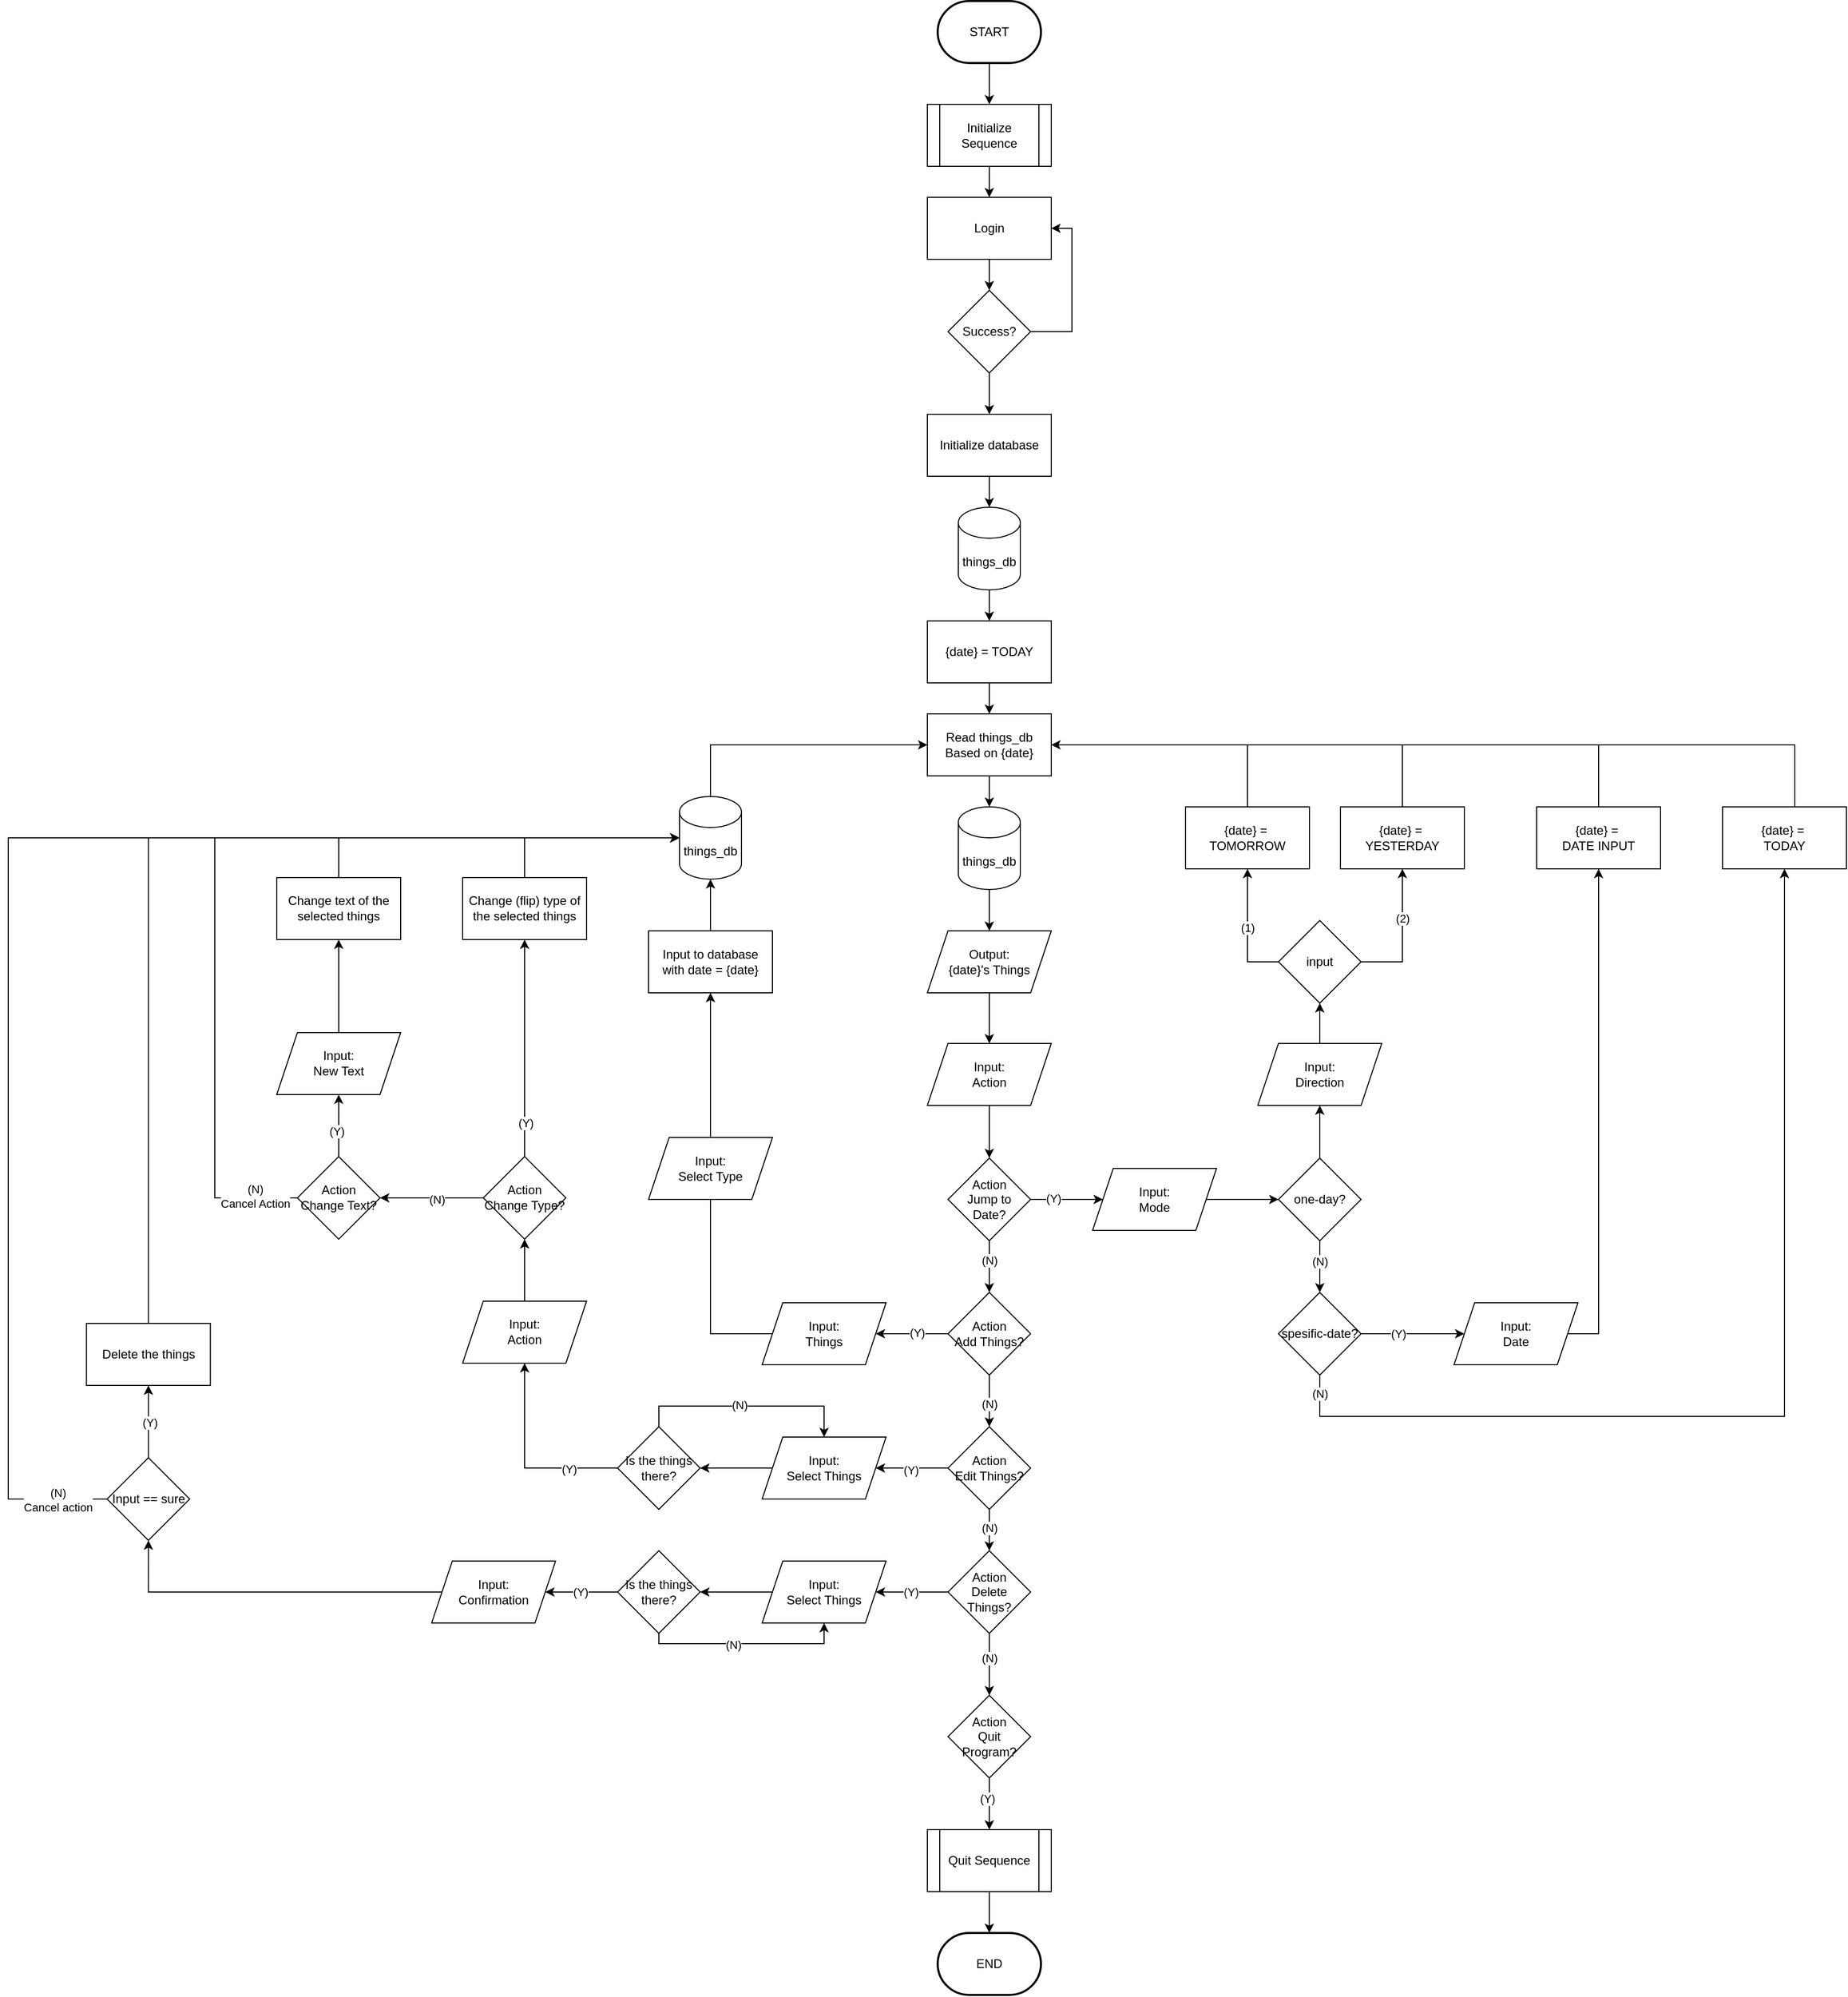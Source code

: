 <mxfile version="26.1.1" pages="3">
  <diagram id="C5RBs43oDa-KdzZeNtuy" name="Flowchart">
    <mxGraphModel dx="2973" dy="967" grid="1" gridSize="10" guides="1" tooltips="1" connect="1" arrows="1" fold="1" page="1" pageScale="1" pageWidth="827" pageHeight="1169" math="0" shadow="0">
      <root>
        <mxCell id="WIyWlLk6GJQsqaUBKTNV-0" />
        <mxCell id="WIyWlLk6GJQsqaUBKTNV-1" parent="WIyWlLk6GJQsqaUBKTNV-0" />
        <mxCell id="gXusyn72hN3E2sMkMNkN-12" style="edgeStyle=orthogonalEdgeStyle;rounded=0;orthogonalLoop=1;jettySize=auto;html=1;entryX=0.5;entryY=0;entryDx=0;entryDy=0;" parent="WIyWlLk6GJQsqaUBKTNV-1" source="gXusyn72hN3E2sMkMNkN-0" target="gXusyn72hN3E2sMkMNkN-11" edge="1">
          <mxGeometry relative="1" as="geometry" />
        </mxCell>
        <mxCell id="gXusyn72hN3E2sMkMNkN-0" value="START" style="strokeWidth=2;html=1;shape=mxgraph.flowchart.terminator;whiteSpace=wrap;" parent="WIyWlLk6GJQsqaUBKTNV-1" vertex="1">
          <mxGeometry x="170" y="100" width="100" height="60" as="geometry" />
        </mxCell>
        <mxCell id="gXusyn72hN3E2sMkMNkN-7" style="edgeStyle=orthogonalEdgeStyle;rounded=0;orthogonalLoop=1;jettySize=auto;html=1;entryX=0.5;entryY=0;entryDx=0;entryDy=0;" parent="WIyWlLk6GJQsqaUBKTNV-1" source="gXusyn72hN3E2sMkMNkN-4" target="gXusyn72hN3E2sMkMNkN-6" edge="1">
          <mxGeometry relative="1" as="geometry" />
        </mxCell>
        <mxCell id="gXusyn72hN3E2sMkMNkN-4" value="Login" style="rounded=0;whiteSpace=wrap;html=1;" parent="WIyWlLk6GJQsqaUBKTNV-1" vertex="1">
          <mxGeometry x="160" y="290" width="120" height="60" as="geometry" />
        </mxCell>
        <mxCell id="gXusyn72hN3E2sMkMNkN-8" style="edgeStyle=orthogonalEdgeStyle;rounded=0;orthogonalLoop=1;jettySize=auto;html=1;entryX=1;entryY=0.5;entryDx=0;entryDy=0;" parent="WIyWlLk6GJQsqaUBKTNV-1" source="gXusyn72hN3E2sMkMNkN-6" target="gXusyn72hN3E2sMkMNkN-4" edge="1">
          <mxGeometry relative="1" as="geometry">
            <Array as="points">
              <mxPoint x="300" y="420" />
              <mxPoint x="300" y="320" />
            </Array>
          </mxGeometry>
        </mxCell>
        <mxCell id="gXusyn72hN3E2sMkMNkN-10" style="edgeStyle=orthogonalEdgeStyle;rounded=0;orthogonalLoop=1;jettySize=auto;html=1;entryX=0.5;entryY=0;entryDx=0;entryDy=0;" parent="WIyWlLk6GJQsqaUBKTNV-1" source="gXusyn72hN3E2sMkMNkN-6" target="gXusyn72hN3E2sMkMNkN-16" edge="1">
          <mxGeometry relative="1" as="geometry">
            <mxPoint x="220" y="500" as="targetPoint" />
            <Array as="points" />
          </mxGeometry>
        </mxCell>
        <mxCell id="gXusyn72hN3E2sMkMNkN-6" value="Success?" style="rhombus;whiteSpace=wrap;html=1;" parent="WIyWlLk6GJQsqaUBKTNV-1" vertex="1">
          <mxGeometry x="180" y="380" width="80" height="80" as="geometry" />
        </mxCell>
        <mxCell id="gXusyn72hN3E2sMkMNkN-13" style="edgeStyle=orthogonalEdgeStyle;rounded=0;orthogonalLoop=1;jettySize=auto;html=1;entryX=0.5;entryY=0;entryDx=0;entryDy=0;" parent="WIyWlLk6GJQsqaUBKTNV-1" source="gXusyn72hN3E2sMkMNkN-11" target="gXusyn72hN3E2sMkMNkN-4" edge="1">
          <mxGeometry relative="1" as="geometry" />
        </mxCell>
        <mxCell id="gXusyn72hN3E2sMkMNkN-11" value="Initialize Sequence" style="shape=process;whiteSpace=wrap;html=1;backgroundOutline=1;" parent="WIyWlLk6GJQsqaUBKTNV-1" vertex="1">
          <mxGeometry x="160" y="200" width="120" height="60" as="geometry" />
        </mxCell>
        <mxCell id="gXusyn72hN3E2sMkMNkN-16" value="Initialize database" style="rounded=0;whiteSpace=wrap;html=1;" parent="WIyWlLk6GJQsqaUBKTNV-1" vertex="1">
          <mxGeometry x="160" y="500" width="120" height="60" as="geometry" />
        </mxCell>
        <mxCell id="05U-y7e1EcVLIiqIpHKX-7" style="edgeStyle=orthogonalEdgeStyle;rounded=0;orthogonalLoop=1;jettySize=auto;html=1;entryX=0.5;entryY=0;entryDx=0;entryDy=0;" parent="WIyWlLk6GJQsqaUBKTNV-1" source="gXusyn72hN3E2sMkMNkN-17" target="05U-y7e1EcVLIiqIpHKX-6" edge="1">
          <mxGeometry relative="1" as="geometry" />
        </mxCell>
        <mxCell id="gXusyn72hN3E2sMkMNkN-17" value="things_db" style="shape=cylinder3;whiteSpace=wrap;html=1;boundedLbl=1;backgroundOutline=1;size=15;" parent="WIyWlLk6GJQsqaUBKTNV-1" vertex="1">
          <mxGeometry x="190" y="590" width="60" height="80" as="geometry" />
        </mxCell>
        <mxCell id="gXusyn72hN3E2sMkMNkN-18" style="edgeStyle=orthogonalEdgeStyle;rounded=0;orthogonalLoop=1;jettySize=auto;html=1;entryX=0.5;entryY=0;entryDx=0;entryDy=0;entryPerimeter=0;" parent="WIyWlLk6GJQsqaUBKTNV-1" source="gXusyn72hN3E2sMkMNkN-16" target="gXusyn72hN3E2sMkMNkN-17" edge="1">
          <mxGeometry relative="1" as="geometry" />
        </mxCell>
        <mxCell id="05U-y7e1EcVLIiqIpHKX-11" style="edgeStyle=orthogonalEdgeStyle;rounded=0;orthogonalLoop=1;jettySize=auto;html=1;entryX=0.5;entryY=0;entryDx=0;entryDy=0;" parent="WIyWlLk6GJQsqaUBKTNV-1" source="05U-y7e1EcVLIiqIpHKX-3" target="05U-y7e1EcVLIiqIpHKX-5" edge="1">
          <mxGeometry relative="1" as="geometry" />
        </mxCell>
        <mxCell id="05U-y7e1EcVLIiqIpHKX-3" value="Input:&lt;div&gt;Action&lt;/div&gt;" style="shape=parallelogram;perimeter=parallelogramPerimeter;whiteSpace=wrap;html=1;fixedSize=1;" parent="WIyWlLk6GJQsqaUBKTNV-1" vertex="1">
          <mxGeometry x="160" y="1109" width="120" height="60" as="geometry" />
        </mxCell>
        <mxCell id="05U-y7e1EcVLIiqIpHKX-18" style="edgeStyle=orthogonalEdgeStyle;rounded=0;orthogonalLoop=1;jettySize=auto;html=1;entryX=0;entryY=0.5;entryDx=0;entryDy=0;" parent="WIyWlLk6GJQsqaUBKTNV-1" source="05U-y7e1EcVLIiqIpHKX-5" target="05U-y7e1EcVLIiqIpHKX-17" edge="1">
          <mxGeometry relative="1" as="geometry" />
        </mxCell>
        <mxCell id="05U-y7e1EcVLIiqIpHKX-33" value="(Y)" style="edgeLabel;html=1;align=center;verticalAlign=middle;resizable=0;points=[];" parent="05U-y7e1EcVLIiqIpHKX-18" vertex="1" connectable="0">
          <mxGeometry x="-0.365" y="1" relative="1" as="geometry">
            <mxPoint as="offset" />
          </mxGeometry>
        </mxCell>
        <mxCell id="05U-y7e1EcVLIiqIpHKX-29" style="edgeStyle=orthogonalEdgeStyle;rounded=0;orthogonalLoop=1;jettySize=auto;html=1;entryX=0.5;entryY=0;entryDx=0;entryDy=0;" parent="WIyWlLk6GJQsqaUBKTNV-1" source="05U-y7e1EcVLIiqIpHKX-5" target="05U-y7e1EcVLIiqIpHKX-28" edge="1">
          <mxGeometry relative="1" as="geometry" />
        </mxCell>
        <mxCell id="05U-y7e1EcVLIiqIpHKX-34" value="(N)" style="edgeLabel;html=1;align=center;verticalAlign=middle;resizable=0;points=[];" parent="05U-y7e1EcVLIiqIpHKX-29" vertex="1" connectable="0">
          <mxGeometry x="-0.234" relative="1" as="geometry">
            <mxPoint as="offset" />
          </mxGeometry>
        </mxCell>
        <mxCell id="05U-y7e1EcVLIiqIpHKX-5" value="Action&lt;div&gt;Jump to Date?&lt;/div&gt;" style="rhombus;whiteSpace=wrap;html=1;" parent="WIyWlLk6GJQsqaUBKTNV-1" vertex="1">
          <mxGeometry x="180" y="1220" width="80" height="80" as="geometry" />
        </mxCell>
        <mxCell id="05U-y7e1EcVLIiqIpHKX-8" style="edgeStyle=orthogonalEdgeStyle;rounded=0;orthogonalLoop=1;jettySize=auto;html=1;entryX=0.5;entryY=0;entryDx=0;entryDy=0;" parent="WIyWlLk6GJQsqaUBKTNV-1" source="05U-y7e1EcVLIiqIpHKX-6" target="v914vWunUFtBl5WVGQem-1" edge="1">
          <mxGeometry relative="1" as="geometry">
            <mxPoint x="220" y="790" as="targetPoint" />
          </mxGeometry>
        </mxCell>
        <mxCell id="05U-y7e1EcVLIiqIpHKX-6" value="{date} = TODAY" style="rounded=0;whiteSpace=wrap;html=1;" parent="WIyWlLk6GJQsqaUBKTNV-1" vertex="1">
          <mxGeometry x="160" y="700" width="120" height="60" as="geometry" />
        </mxCell>
        <mxCell id="05U-y7e1EcVLIiqIpHKX-24" style="edgeStyle=orthogonalEdgeStyle;rounded=0;orthogonalLoop=1;jettySize=auto;html=1;entryX=1;entryY=0.5;entryDx=0;entryDy=0;" parent="WIyWlLk6GJQsqaUBKTNV-1" source="05U-y7e1EcVLIiqIpHKX-13" target="v914vWunUFtBl5WVGQem-1" edge="1">
          <mxGeometry relative="1" as="geometry">
            <Array as="points">
              <mxPoint x="620" y="820" />
            </Array>
            <mxPoint x="270" y="820" as="targetPoint" />
          </mxGeometry>
        </mxCell>
        <mxCell id="05U-y7e1EcVLIiqIpHKX-13" value="{date} =&amp;nbsp;&lt;div&gt;YESTERDAY&lt;/div&gt;" style="rounded=0;whiteSpace=wrap;html=1;" parent="WIyWlLk6GJQsqaUBKTNV-1" vertex="1">
          <mxGeometry x="560" y="880" width="120" height="60" as="geometry" />
        </mxCell>
        <mxCell id="05U-y7e1EcVLIiqIpHKX-25" style="edgeStyle=orthogonalEdgeStyle;rounded=0;orthogonalLoop=1;jettySize=auto;html=1;exitX=0.5;exitY=0;exitDx=0;exitDy=0;endArrow=none;startFill=0;" parent="WIyWlLk6GJQsqaUBKTNV-1" source="05U-y7e1EcVLIiqIpHKX-14" edge="1">
          <mxGeometry relative="1" as="geometry">
            <mxPoint x="470" y="820" as="targetPoint" />
          </mxGeometry>
        </mxCell>
        <mxCell id="05U-y7e1EcVLIiqIpHKX-14" value="{date} =&amp;nbsp;&lt;div&gt;TOMORROW&lt;/div&gt;" style="rounded=0;whiteSpace=wrap;html=1;" parent="WIyWlLk6GJQsqaUBKTNV-1" vertex="1">
          <mxGeometry x="410" y="880" width="120" height="60" as="geometry" />
        </mxCell>
        <mxCell id="05U-y7e1EcVLIiqIpHKX-21" style="edgeStyle=orthogonalEdgeStyle;rounded=0;orthogonalLoop=1;jettySize=auto;html=1;entryX=0;entryY=0.5;entryDx=0;entryDy=0;" parent="WIyWlLk6GJQsqaUBKTNV-1" source="05U-y7e1EcVLIiqIpHKX-17" target="05U-y7e1EcVLIiqIpHKX-20" edge="1">
          <mxGeometry relative="1" as="geometry">
            <Array as="points">
              <mxPoint x="490" y="1260" />
              <mxPoint x="490" y="1260" />
            </Array>
          </mxGeometry>
        </mxCell>
        <mxCell id="05U-y7e1EcVLIiqIpHKX-17" value="Input:&lt;div&gt;Mode&lt;/div&gt;" style="shape=parallelogram;perimeter=parallelogramPerimeter;whiteSpace=wrap;html=1;fixedSize=1;" parent="WIyWlLk6GJQsqaUBKTNV-1" vertex="1">
          <mxGeometry x="320" y="1230" width="120" height="60" as="geometry" />
        </mxCell>
        <mxCell id="05U-y7e1EcVLIiqIpHKX-22" style="edgeStyle=orthogonalEdgeStyle;rounded=0;orthogonalLoop=1;jettySize=auto;html=1;entryX=0.5;entryY=1;entryDx=0;entryDy=0;exitX=0;exitY=0.5;exitDx=0;exitDy=0;" parent="WIyWlLk6GJQsqaUBKTNV-1" source="05U-y7e1EcVLIiqIpHKX-31" target="05U-y7e1EcVLIiqIpHKX-14" edge="1">
          <mxGeometry relative="1" as="geometry">
            <Array as="points">
              <mxPoint x="470" y="1030" />
            </Array>
            <mxPoint x="470" y="1130" as="targetPoint" />
          </mxGeometry>
        </mxCell>
        <mxCell id="05U-y7e1EcVLIiqIpHKX-26" value="(1)" style="edgeLabel;html=1;align=center;verticalAlign=middle;resizable=0;points=[];" parent="05U-y7e1EcVLIiqIpHKX-22" vertex="1" connectable="0">
          <mxGeometry x="0.319" y="-2" relative="1" as="geometry">
            <mxPoint x="-2" y="16" as="offset" />
          </mxGeometry>
        </mxCell>
        <mxCell id="05U-y7e1EcVLIiqIpHKX-23" style="edgeStyle=orthogonalEdgeStyle;rounded=0;orthogonalLoop=1;jettySize=auto;html=1;entryX=0.5;entryY=1;entryDx=0;entryDy=0;exitX=1;exitY=0.5;exitDx=0;exitDy=0;" parent="WIyWlLk6GJQsqaUBKTNV-1" source="05U-y7e1EcVLIiqIpHKX-31" target="05U-y7e1EcVLIiqIpHKX-13" edge="1">
          <mxGeometry relative="1" as="geometry">
            <Array as="points">
              <mxPoint x="620" y="1030" />
            </Array>
            <mxPoint x="620" y="1130" as="targetPoint" />
          </mxGeometry>
        </mxCell>
        <mxCell id="05U-y7e1EcVLIiqIpHKX-27" value="(2)" style="edgeLabel;html=1;align=center;verticalAlign=middle;resizable=0;points=[];" parent="05U-y7e1EcVLIiqIpHKX-23" vertex="1" connectable="0">
          <mxGeometry x="0.396" relative="1" as="geometry">
            <mxPoint y="8" as="offset" />
          </mxGeometry>
        </mxCell>
        <mxCell id="05U-y7e1EcVLIiqIpHKX-36" style="edgeStyle=orthogonalEdgeStyle;rounded=0;orthogonalLoop=1;jettySize=auto;html=1;entryX=0.5;entryY=0;entryDx=0;entryDy=0;" parent="WIyWlLk6GJQsqaUBKTNV-1" source="05U-y7e1EcVLIiqIpHKX-20" target="05U-y7e1EcVLIiqIpHKX-35" edge="1">
          <mxGeometry relative="1" as="geometry" />
        </mxCell>
        <mxCell id="05U-y7e1EcVLIiqIpHKX-48" value="(N)" style="edgeLabel;html=1;align=center;verticalAlign=middle;resizable=0;points=[];" parent="05U-y7e1EcVLIiqIpHKX-36" vertex="1" connectable="0">
          <mxGeometry x="0.222" relative="1" as="geometry">
            <mxPoint y="-11" as="offset" />
          </mxGeometry>
        </mxCell>
        <mxCell id="Try4QKZAS5DBBpIfiLRu-10" style="edgeStyle=orthogonalEdgeStyle;rounded=0;orthogonalLoop=1;jettySize=auto;html=1;entryX=0.5;entryY=1;entryDx=0;entryDy=0;" parent="WIyWlLk6GJQsqaUBKTNV-1" source="05U-y7e1EcVLIiqIpHKX-20" target="Try4QKZAS5DBBpIfiLRu-9" edge="1">
          <mxGeometry relative="1" as="geometry" />
        </mxCell>
        <mxCell id="05U-y7e1EcVLIiqIpHKX-20" value="one-day?" style="rhombus;whiteSpace=wrap;html=1;" parent="WIyWlLk6GJQsqaUBKTNV-1" vertex="1">
          <mxGeometry x="500" y="1220" width="80" height="80" as="geometry" />
        </mxCell>
        <mxCell id="05U-y7e1EcVLIiqIpHKX-51" style="edgeStyle=orthogonalEdgeStyle;rounded=0;orthogonalLoop=1;jettySize=auto;html=1;entryX=1;entryY=0.5;entryDx=0;entryDy=0;" parent="WIyWlLk6GJQsqaUBKTNV-1" source="05U-y7e1EcVLIiqIpHKX-28" target="05U-y7e1EcVLIiqIpHKX-52" edge="1">
          <mxGeometry relative="1" as="geometry">
            <mxPoint x="140" y="1390" as="targetPoint" />
          </mxGeometry>
        </mxCell>
        <mxCell id="DLq4Pm85FSkG8CLuPHll-5" value="(Y)" style="edgeLabel;html=1;align=center;verticalAlign=middle;resizable=0;points=[];" parent="05U-y7e1EcVLIiqIpHKX-51" vertex="1" connectable="0">
          <mxGeometry x="-0.128" y="-1" relative="1" as="geometry">
            <mxPoint as="offset" />
          </mxGeometry>
        </mxCell>
        <mxCell id="05U-y7e1EcVLIiqIpHKX-54" style="edgeStyle=orthogonalEdgeStyle;rounded=0;orthogonalLoop=1;jettySize=auto;html=1;entryX=0.5;entryY=0;entryDx=0;entryDy=0;" parent="WIyWlLk6GJQsqaUBKTNV-1" source="05U-y7e1EcVLIiqIpHKX-28" target="05U-y7e1EcVLIiqIpHKX-53" edge="1">
          <mxGeometry relative="1" as="geometry" />
        </mxCell>
        <mxCell id="DLq4Pm85FSkG8CLuPHll-6" value="(N)" style="edgeLabel;html=1;align=center;verticalAlign=middle;resizable=0;points=[];" parent="05U-y7e1EcVLIiqIpHKX-54" vertex="1" connectable="0">
          <mxGeometry x="0.123" relative="1" as="geometry">
            <mxPoint as="offset" />
          </mxGeometry>
        </mxCell>
        <mxCell id="05U-y7e1EcVLIiqIpHKX-28" value="&lt;div&gt;Action&lt;/div&gt;Add Things?" style="rhombus;whiteSpace=wrap;html=1;" parent="WIyWlLk6GJQsqaUBKTNV-1" vertex="1">
          <mxGeometry x="180" y="1350" width="80" height="80" as="geometry" />
        </mxCell>
        <mxCell id="05U-y7e1EcVLIiqIpHKX-31" value="input" style="rhombus;whiteSpace=wrap;html=1;" parent="WIyWlLk6GJQsqaUBKTNV-1" vertex="1">
          <mxGeometry x="500" y="990" width="80" height="80" as="geometry" />
        </mxCell>
        <mxCell id="05U-y7e1EcVLIiqIpHKX-38" style="edgeStyle=orthogonalEdgeStyle;rounded=0;orthogonalLoop=1;jettySize=auto;html=1;entryX=0;entryY=0.5;entryDx=0;entryDy=0;" parent="WIyWlLk6GJQsqaUBKTNV-1" source="05U-y7e1EcVLIiqIpHKX-35" target="05U-y7e1EcVLIiqIpHKX-37" edge="1">
          <mxGeometry relative="1" as="geometry" />
        </mxCell>
        <mxCell id="05U-y7e1EcVLIiqIpHKX-49" value="(Y)" style="edgeLabel;html=1;align=center;verticalAlign=middle;resizable=0;points=[];" parent="05U-y7e1EcVLIiqIpHKX-38" vertex="1" connectable="0">
          <mxGeometry x="-0.339" y="-1" relative="1" as="geometry">
            <mxPoint x="3" y="-1" as="offset" />
          </mxGeometry>
        </mxCell>
        <mxCell id="Try4QKZAS5DBBpIfiLRu-13" style="edgeStyle=orthogonalEdgeStyle;rounded=0;orthogonalLoop=1;jettySize=auto;html=1;entryX=0.5;entryY=1;entryDx=0;entryDy=0;" parent="WIyWlLk6GJQsqaUBKTNV-1" source="05U-y7e1EcVLIiqIpHKX-35" target="Try4QKZAS5DBBpIfiLRu-12" edge="1">
          <mxGeometry relative="1" as="geometry">
            <Array as="points">
              <mxPoint x="540" y="1470" />
              <mxPoint x="990" y="1470" />
            </Array>
          </mxGeometry>
        </mxCell>
        <mxCell id="Try4QKZAS5DBBpIfiLRu-15" value="(N)" style="edgeLabel;html=1;align=center;verticalAlign=middle;resizable=0;points=[];" parent="Try4QKZAS5DBBpIfiLRu-13" vertex="1" connectable="0">
          <mxGeometry x="-0.966" relative="1" as="geometry">
            <mxPoint as="offset" />
          </mxGeometry>
        </mxCell>
        <mxCell id="05U-y7e1EcVLIiqIpHKX-35" value="spesific-date?" style="rhombus;whiteSpace=wrap;html=1;" parent="WIyWlLk6GJQsqaUBKTNV-1" vertex="1">
          <mxGeometry x="500" y="1350" width="80" height="80" as="geometry" />
        </mxCell>
        <mxCell id="05U-y7e1EcVLIiqIpHKX-41" style="edgeStyle=orthogonalEdgeStyle;rounded=0;orthogonalLoop=1;jettySize=auto;html=1;entryX=0.5;entryY=1;entryDx=0;entryDy=0;" parent="WIyWlLk6GJQsqaUBKTNV-1" source="05U-y7e1EcVLIiqIpHKX-37" target="05U-y7e1EcVLIiqIpHKX-40" edge="1">
          <mxGeometry relative="1" as="geometry">
            <Array as="points">
              <mxPoint x="810" y="1390" />
            </Array>
            <mxPoint x="810" y="1130" as="targetPoint" />
          </mxGeometry>
        </mxCell>
        <mxCell id="05U-y7e1EcVLIiqIpHKX-37" value="Input:&lt;div&gt;Date&lt;/div&gt;" style="shape=parallelogram;perimeter=parallelogramPerimeter;whiteSpace=wrap;html=1;fixedSize=1;" parent="WIyWlLk6GJQsqaUBKTNV-1" vertex="1">
          <mxGeometry x="670" y="1360" width="120" height="60" as="geometry" />
        </mxCell>
        <mxCell id="05U-y7e1EcVLIiqIpHKX-42" style="edgeStyle=orthogonalEdgeStyle;rounded=0;orthogonalLoop=1;jettySize=auto;html=1;endArrow=none;startFill=0;" parent="WIyWlLk6GJQsqaUBKTNV-1" source="05U-y7e1EcVLIiqIpHKX-40" edge="1">
          <mxGeometry relative="1" as="geometry">
            <mxPoint x="620.0" y="820" as="targetPoint" />
            <Array as="points">
              <mxPoint x="810" y="820" />
            </Array>
          </mxGeometry>
        </mxCell>
        <mxCell id="05U-y7e1EcVLIiqIpHKX-40" value="{date} =&amp;nbsp;&lt;div&gt;DATE INPUT&lt;/div&gt;" style="rounded=0;whiteSpace=wrap;html=1;" parent="WIyWlLk6GJQsqaUBKTNV-1" vertex="1">
          <mxGeometry x="750" y="880" width="120" height="60" as="geometry" />
        </mxCell>
        <mxCell id="05U-y7e1EcVLIiqIpHKX-46" value="" style="endArrow=none;html=1;rounded=0;" parent="WIyWlLk6GJQsqaUBKTNV-1" edge="1">
          <mxGeometry width="50" height="50" relative="1" as="geometry">
            <mxPoint x="810" y="820" as="sourcePoint" />
            <mxPoint x="920" y="820" as="targetPoint" />
          </mxGeometry>
        </mxCell>
        <mxCell id="DLq4Pm85FSkG8CLuPHll-1" style="edgeStyle=orthogonalEdgeStyle;rounded=0;orthogonalLoop=1;jettySize=auto;html=1;entryX=0.5;entryY=1;entryDx=0;entryDy=0;" parent="WIyWlLk6GJQsqaUBKTNV-1" source="05U-y7e1EcVLIiqIpHKX-52" target="DLq4Pm85FSkG8CLuPHll-0" edge="1">
          <mxGeometry relative="1" as="geometry">
            <Array as="points">
              <mxPoint x="-50" y="1390" />
            </Array>
          </mxGeometry>
        </mxCell>
        <mxCell id="05U-y7e1EcVLIiqIpHKX-52" value="Input:&lt;div&gt;Things&lt;/div&gt;" style="shape=parallelogram;perimeter=parallelogramPerimeter;whiteSpace=wrap;html=1;fixedSize=1;" parent="WIyWlLk6GJQsqaUBKTNV-1" vertex="1">
          <mxGeometry y="1360" width="120" height="60" as="geometry" />
        </mxCell>
        <mxCell id="v914vWunUFtBl5WVGQem-10" style="edgeStyle=orthogonalEdgeStyle;rounded=0;orthogonalLoop=1;jettySize=auto;html=1;entryX=1;entryY=0.5;entryDx=0;entryDy=0;" parent="WIyWlLk6GJQsqaUBKTNV-1" source="05U-y7e1EcVLIiqIpHKX-53" target="v914vWunUFtBl5WVGQem-8" edge="1">
          <mxGeometry relative="1" as="geometry" />
        </mxCell>
        <mxCell id="v914vWunUFtBl5WVGQem-30" value="(Y)" style="edgeLabel;html=1;align=center;verticalAlign=middle;resizable=0;points=[];" parent="v914vWunUFtBl5WVGQem-10" vertex="1" connectable="0">
          <mxGeometry x="0.029" y="2" relative="1" as="geometry">
            <mxPoint as="offset" />
          </mxGeometry>
        </mxCell>
        <mxCell id="05U-y7e1EcVLIiqIpHKX-53" value="&lt;div&gt;Action&lt;/div&gt;Edit Things?" style="rhombus;whiteSpace=wrap;html=1;" parent="WIyWlLk6GJQsqaUBKTNV-1" vertex="1">
          <mxGeometry x="180" y="1480" width="80" height="80" as="geometry" />
        </mxCell>
        <mxCell id="v914vWunUFtBl5WVGQem-32" style="edgeStyle=orthogonalEdgeStyle;rounded=0;orthogonalLoop=1;jettySize=auto;html=1;entryX=0.5;entryY=0;entryDx=0;entryDy=0;" parent="WIyWlLk6GJQsqaUBKTNV-1" source="05U-y7e1EcVLIiqIpHKX-55" target="v914vWunUFtBl5WVGQem-31" edge="1">
          <mxGeometry relative="1" as="geometry" />
        </mxCell>
        <mxCell id="v914vWunUFtBl5WVGQem-53" value="(N)" style="edgeLabel;html=1;align=center;verticalAlign=middle;resizable=0;points=[];" parent="v914vWunUFtBl5WVGQem-32" vertex="1" connectable="0">
          <mxGeometry x="-0.215" relative="1" as="geometry">
            <mxPoint as="offset" />
          </mxGeometry>
        </mxCell>
        <mxCell id="v914vWunUFtBl5WVGQem-38" style="edgeStyle=orthogonalEdgeStyle;rounded=0;orthogonalLoop=1;jettySize=auto;html=1;entryX=1;entryY=0.5;entryDx=0;entryDy=0;" parent="WIyWlLk6GJQsqaUBKTNV-1" source="05U-y7e1EcVLIiqIpHKX-55" target="v914vWunUFtBl5WVGQem-35" edge="1">
          <mxGeometry relative="1" as="geometry" />
        </mxCell>
        <mxCell id="v914vWunUFtBl5WVGQem-52" value="(Y)" style="edgeLabel;html=1;align=center;verticalAlign=middle;resizable=0;points=[];" parent="v914vWunUFtBl5WVGQem-38" vertex="1" connectable="0">
          <mxGeometry x="0.042" relative="1" as="geometry">
            <mxPoint as="offset" />
          </mxGeometry>
        </mxCell>
        <mxCell id="05U-y7e1EcVLIiqIpHKX-55" value="&lt;div&gt;Action&lt;/div&gt;Delete Things?" style="rhombus;whiteSpace=wrap;html=1;" parent="WIyWlLk6GJQsqaUBKTNV-1" vertex="1">
          <mxGeometry x="180" y="1600" width="80" height="80" as="geometry" />
        </mxCell>
        <mxCell id="05U-y7e1EcVLIiqIpHKX-56" style="edgeStyle=orthogonalEdgeStyle;rounded=0;orthogonalLoop=1;jettySize=auto;html=1;entryX=0.5;entryY=0;entryDx=0;entryDy=0;exitX=0.5;exitY=1;exitDx=0;exitDy=0;" parent="WIyWlLk6GJQsqaUBKTNV-1" source="05U-y7e1EcVLIiqIpHKX-53" target="05U-y7e1EcVLIiqIpHKX-55" edge="1">
          <mxGeometry relative="1" as="geometry">
            <mxPoint x="220" y="1577.7" as="sourcePoint" />
            <mxPoint x="230" y="1507.7" as="targetPoint" />
          </mxGeometry>
        </mxCell>
        <mxCell id="v914vWunUFtBl5WVGQem-51" value="(N)" style="edgeLabel;html=1;align=center;verticalAlign=middle;resizable=0;points=[];" parent="05U-y7e1EcVLIiqIpHKX-56" vertex="1" connectable="0">
          <mxGeometry x="-0.128" relative="1" as="geometry">
            <mxPoint as="offset" />
          </mxGeometry>
        </mxCell>
        <mxCell id="DLq4Pm85FSkG8CLuPHll-3" style="edgeStyle=orthogonalEdgeStyle;rounded=0;orthogonalLoop=1;jettySize=auto;html=1;entryX=0.5;entryY=1;entryDx=0;entryDy=0;entryPerimeter=0;" parent="WIyWlLk6GJQsqaUBKTNV-1" source="DLq4Pm85FSkG8CLuPHll-0" target="DLq4Pm85FSkG8CLuPHll-2" edge="1">
          <mxGeometry relative="1" as="geometry">
            <mxPoint x="-50" y="1180" as="targetPoint" />
          </mxGeometry>
        </mxCell>
        <mxCell id="DLq4Pm85FSkG8CLuPHll-0" value="Input to database&lt;div&gt;with date = {date}&lt;/div&gt;" style="rounded=0;whiteSpace=wrap;html=1;" parent="WIyWlLk6GJQsqaUBKTNV-1" vertex="1">
          <mxGeometry x="-110" y="1000" width="120" height="60" as="geometry" />
        </mxCell>
        <mxCell id="DLq4Pm85FSkG8CLuPHll-4" style="edgeStyle=orthogonalEdgeStyle;rounded=0;orthogonalLoop=1;jettySize=auto;html=1;entryX=0;entryY=0.5;entryDx=0;entryDy=0;" parent="WIyWlLk6GJQsqaUBKTNV-1" source="DLq4Pm85FSkG8CLuPHll-2" target="v914vWunUFtBl5WVGQem-1" edge="1">
          <mxGeometry relative="1" as="geometry">
            <mxPoint x="170" y="820" as="targetPoint" />
            <Array as="points">
              <mxPoint x="-50" y="820" />
            </Array>
          </mxGeometry>
        </mxCell>
        <mxCell id="DLq4Pm85FSkG8CLuPHll-2" value="things_db" style="shape=cylinder3;whiteSpace=wrap;html=1;boundedLbl=1;backgroundOutline=1;size=15;" parent="WIyWlLk6GJQsqaUBKTNV-1" vertex="1">
          <mxGeometry x="-80" y="870" width="60" height="80" as="geometry" />
        </mxCell>
        <mxCell id="DLq4Pm85FSkG8CLuPHll-9" value="Quit Sequence" style="shape=process;whiteSpace=wrap;html=1;backgroundOutline=1;" parent="WIyWlLk6GJQsqaUBKTNV-1" vertex="1">
          <mxGeometry x="160" y="1870" width="120" height="60" as="geometry" />
        </mxCell>
        <mxCell id="DLq4Pm85FSkG8CLuPHll-10" value="END" style="strokeWidth=2;html=1;shape=mxgraph.flowchart.terminator;whiteSpace=wrap;" parent="WIyWlLk6GJQsqaUBKTNV-1" vertex="1">
          <mxGeometry x="170" y="1970" width="100" height="60" as="geometry" />
        </mxCell>
        <mxCell id="DLq4Pm85FSkG8CLuPHll-11" style="edgeStyle=orthogonalEdgeStyle;rounded=0;orthogonalLoop=1;jettySize=auto;html=1;entryX=0.5;entryY=0;entryDx=0;entryDy=0;entryPerimeter=0;" parent="WIyWlLk6GJQsqaUBKTNV-1" source="DLq4Pm85FSkG8CLuPHll-9" target="DLq4Pm85FSkG8CLuPHll-10" edge="1">
          <mxGeometry relative="1" as="geometry" />
        </mxCell>
        <mxCell id="v914vWunUFtBl5WVGQem-1" value="Read things_db&lt;div&gt;Based on {date}&lt;/div&gt;" style="rounded=0;whiteSpace=wrap;html=1;" parent="WIyWlLk6GJQsqaUBKTNV-1" vertex="1">
          <mxGeometry x="160" y="790" width="120" height="60" as="geometry" />
        </mxCell>
        <mxCell id="v914vWunUFtBl5WVGQem-6" style="edgeStyle=orthogonalEdgeStyle;rounded=0;orthogonalLoop=1;jettySize=auto;html=1;entryX=0.5;entryY=0;entryDx=0;entryDy=0;" parent="WIyWlLk6GJQsqaUBKTNV-1" source="v914vWunUFtBl5WVGQem-2" target="v914vWunUFtBl5WVGQem-4" edge="1">
          <mxGeometry relative="1" as="geometry" />
        </mxCell>
        <mxCell id="v914vWunUFtBl5WVGQem-2" value="things_db" style="shape=cylinder3;whiteSpace=wrap;html=1;boundedLbl=1;backgroundOutline=1;size=15;" parent="WIyWlLk6GJQsqaUBKTNV-1" vertex="1">
          <mxGeometry x="190" y="880" width="60" height="80" as="geometry" />
        </mxCell>
        <mxCell id="v914vWunUFtBl5WVGQem-7" style="edgeStyle=orthogonalEdgeStyle;rounded=0;orthogonalLoop=1;jettySize=auto;html=1;entryX=0.5;entryY=0;entryDx=0;entryDy=0;" parent="WIyWlLk6GJQsqaUBKTNV-1" source="v914vWunUFtBl5WVGQem-4" target="05U-y7e1EcVLIiqIpHKX-3" edge="1">
          <mxGeometry relative="1" as="geometry" />
        </mxCell>
        <mxCell id="v914vWunUFtBl5WVGQem-4" value="Output:&lt;div&gt;{date}&#39;s Things&lt;/div&gt;" style="shape=parallelogram;perimeter=parallelogramPerimeter;whiteSpace=wrap;html=1;fixedSize=1;" parent="WIyWlLk6GJQsqaUBKTNV-1" vertex="1">
          <mxGeometry x="160" y="1000" width="120" height="60" as="geometry" />
        </mxCell>
        <mxCell id="v914vWunUFtBl5WVGQem-5" style="edgeStyle=orthogonalEdgeStyle;rounded=0;orthogonalLoop=1;jettySize=auto;html=1;entryX=0.5;entryY=0;entryDx=0;entryDy=0;entryPerimeter=0;" parent="WIyWlLk6GJQsqaUBKTNV-1" source="v914vWunUFtBl5WVGQem-1" target="v914vWunUFtBl5WVGQem-2" edge="1">
          <mxGeometry relative="1" as="geometry" />
        </mxCell>
        <mxCell id="v914vWunUFtBl5WVGQem-11" style="edgeStyle=orthogonalEdgeStyle;rounded=0;orthogonalLoop=1;jettySize=auto;html=1;entryX=1;entryY=0.5;entryDx=0;entryDy=0;" parent="WIyWlLk6GJQsqaUBKTNV-1" source="v914vWunUFtBl5WVGQem-8" target="v914vWunUFtBl5WVGQem-9" edge="1">
          <mxGeometry relative="1" as="geometry" />
        </mxCell>
        <mxCell id="v914vWunUFtBl5WVGQem-8" value="Input:&lt;div&gt;Select Things&lt;/div&gt;" style="shape=parallelogram;perimeter=parallelogramPerimeter;whiteSpace=wrap;html=1;fixedSize=1;" parent="WIyWlLk6GJQsqaUBKTNV-1" vertex="1">
          <mxGeometry y="1490" width="120" height="60" as="geometry" />
        </mxCell>
        <mxCell id="v914vWunUFtBl5WVGQem-17" style="edgeStyle=orthogonalEdgeStyle;rounded=0;orthogonalLoop=1;jettySize=auto;html=1;entryX=0.5;entryY=1;entryDx=0;entryDy=0;" parent="WIyWlLk6GJQsqaUBKTNV-1" source="v914vWunUFtBl5WVGQem-9" target="v914vWunUFtBl5WVGQem-12" edge="1">
          <mxGeometry relative="1" as="geometry" />
        </mxCell>
        <mxCell id="Try4QKZAS5DBBpIfiLRu-5" value="(Y)" style="edgeLabel;html=1;align=center;verticalAlign=middle;resizable=0;points=[];" parent="v914vWunUFtBl5WVGQem-17" vertex="1" connectable="0">
          <mxGeometry x="-0.506" y="1" relative="1" as="geometry">
            <mxPoint as="offset" />
          </mxGeometry>
        </mxCell>
        <mxCell id="v914vWunUFtBl5WVGQem-36" style="edgeStyle=orthogonalEdgeStyle;rounded=0;orthogonalLoop=1;jettySize=auto;html=1;entryX=0.5;entryY=0;entryDx=0;entryDy=0;" parent="WIyWlLk6GJQsqaUBKTNV-1" source="v914vWunUFtBl5WVGQem-9" target="v914vWunUFtBl5WVGQem-8" edge="1">
          <mxGeometry relative="1" as="geometry">
            <Array as="points">
              <mxPoint x="-100" y="1460" />
              <mxPoint x="60" y="1460" />
            </Array>
          </mxGeometry>
        </mxCell>
        <mxCell id="Try4QKZAS5DBBpIfiLRu-6" value="(N)" style="edgeLabel;html=1;align=center;verticalAlign=middle;resizable=0;points=[];" parent="v914vWunUFtBl5WVGQem-36" vertex="1" connectable="0">
          <mxGeometry x="-0.066" y="1" relative="1" as="geometry">
            <mxPoint as="offset" />
          </mxGeometry>
        </mxCell>
        <mxCell id="v914vWunUFtBl5WVGQem-9" value="&lt;div&gt;Is the things there?&lt;/div&gt;" style="rhombus;whiteSpace=wrap;html=1;" parent="WIyWlLk6GJQsqaUBKTNV-1" vertex="1">
          <mxGeometry x="-140" y="1480" width="80" height="80" as="geometry" />
        </mxCell>
        <mxCell id="v914vWunUFtBl5WVGQem-18" style="edgeStyle=orthogonalEdgeStyle;rounded=0;orthogonalLoop=1;jettySize=auto;html=1;entryX=0.5;entryY=1;entryDx=0;entryDy=0;" parent="WIyWlLk6GJQsqaUBKTNV-1" source="v914vWunUFtBl5WVGQem-12" target="v914vWunUFtBl5WVGQem-14" edge="1">
          <mxGeometry relative="1" as="geometry" />
        </mxCell>
        <mxCell id="v914vWunUFtBl5WVGQem-12" value="Input:&lt;div&gt;Action&lt;/div&gt;" style="shape=parallelogram;perimeter=parallelogramPerimeter;whiteSpace=wrap;html=1;fixedSize=1;" parent="WIyWlLk6GJQsqaUBKTNV-1" vertex="1">
          <mxGeometry x="-290" y="1358.46" width="120" height="60" as="geometry" />
        </mxCell>
        <mxCell id="v914vWunUFtBl5WVGQem-13" style="edgeStyle=orthogonalEdgeStyle;rounded=0;orthogonalLoop=1;jettySize=auto;html=1;exitX=0.5;exitY=1;exitDx=0;exitDy=0;" parent="WIyWlLk6GJQsqaUBKTNV-1" source="v914vWunUFtBl5WVGQem-12" target="v914vWunUFtBl5WVGQem-12" edge="1">
          <mxGeometry relative="1" as="geometry" />
        </mxCell>
        <mxCell id="v914vWunUFtBl5WVGQem-20" style="edgeStyle=orthogonalEdgeStyle;rounded=0;orthogonalLoop=1;jettySize=auto;html=1;entryX=1;entryY=0.5;entryDx=0;entryDy=0;" parent="WIyWlLk6GJQsqaUBKTNV-1" source="v914vWunUFtBl5WVGQem-14" target="v914vWunUFtBl5WVGQem-15" edge="1">
          <mxGeometry relative="1" as="geometry" />
        </mxCell>
        <mxCell id="Try4QKZAS5DBBpIfiLRu-1" value="(N)" style="edgeLabel;html=1;align=center;verticalAlign=middle;resizable=0;points=[];" parent="v914vWunUFtBl5WVGQem-20" vertex="1" connectable="0">
          <mxGeometry x="-0.098" y="1" relative="1" as="geometry">
            <mxPoint as="offset" />
          </mxGeometry>
        </mxCell>
        <mxCell id="v914vWunUFtBl5WVGQem-23" style="edgeStyle=orthogonalEdgeStyle;rounded=0;orthogonalLoop=1;jettySize=auto;html=1;entryX=0.5;entryY=1;entryDx=0;entryDy=0;" parent="WIyWlLk6GJQsqaUBKTNV-1" source="v914vWunUFtBl5WVGQem-14" target="v914vWunUFtBl5WVGQem-22" edge="1">
          <mxGeometry relative="1" as="geometry" />
        </mxCell>
        <mxCell id="Try4QKZAS5DBBpIfiLRu-0" value="(Y)" style="edgeLabel;html=1;align=center;verticalAlign=middle;resizable=0;points=[];" parent="v914vWunUFtBl5WVGQem-23" vertex="1" connectable="0">
          <mxGeometry x="-0.686" y="-1" relative="1" as="geometry">
            <mxPoint as="offset" />
          </mxGeometry>
        </mxCell>
        <mxCell id="v914vWunUFtBl5WVGQem-14" value="&lt;div&gt;Action&lt;/div&gt;&lt;div&gt;Change Type?&lt;/div&gt;" style="rhombus;whiteSpace=wrap;html=1;" parent="WIyWlLk6GJQsqaUBKTNV-1" vertex="1">
          <mxGeometry x="-270" y="1218.46" width="80" height="80" as="geometry" />
        </mxCell>
        <mxCell id="v914vWunUFtBl5WVGQem-27" style="edgeStyle=orthogonalEdgeStyle;rounded=0;orthogonalLoop=1;jettySize=auto;html=1;entryX=0.5;entryY=1;entryDx=0;entryDy=0;" parent="WIyWlLk6GJQsqaUBKTNV-1" source="v914vWunUFtBl5WVGQem-15" target="v914vWunUFtBl5WVGQem-25" edge="1">
          <mxGeometry relative="1" as="geometry" />
        </mxCell>
        <mxCell id="Try4QKZAS5DBBpIfiLRu-2" value="(Y)" style="edgeLabel;html=1;align=center;verticalAlign=middle;resizable=0;points=[];" parent="v914vWunUFtBl5WVGQem-27" vertex="1" connectable="0">
          <mxGeometry x="-0.165" y="2" relative="1" as="geometry">
            <mxPoint as="offset" />
          </mxGeometry>
        </mxCell>
        <mxCell id="Try4QKZAS5DBBpIfiLRu-3" style="edgeStyle=orthogonalEdgeStyle;rounded=0;orthogonalLoop=1;jettySize=auto;html=1;endArrow=none;startFill=0;" parent="WIyWlLk6GJQsqaUBKTNV-1" source="v914vWunUFtBl5WVGQem-15" edge="1">
          <mxGeometry relative="1" as="geometry">
            <mxPoint x="-530" y="910" as="targetPoint" />
            <Array as="points">
              <mxPoint x="-530" y="1259" />
            </Array>
          </mxGeometry>
        </mxCell>
        <mxCell id="Try4QKZAS5DBBpIfiLRu-4" value="(N)&lt;div&gt;Cancel Action&lt;/div&gt;" style="edgeLabel;html=1;align=center;verticalAlign=middle;resizable=0;points=[];" parent="Try4QKZAS5DBBpIfiLRu-3" vertex="1" connectable="0">
          <mxGeometry x="-0.807" y="-2" relative="1" as="geometry">
            <mxPoint as="offset" />
          </mxGeometry>
        </mxCell>
        <mxCell id="v914vWunUFtBl5WVGQem-15" value="&lt;div&gt;Action&lt;/div&gt;&lt;div&gt;Change Text?&lt;/div&gt;" style="rhombus;whiteSpace=wrap;html=1;" parent="WIyWlLk6GJQsqaUBKTNV-1" vertex="1">
          <mxGeometry x="-450" y="1218.46" width="80" height="80" as="geometry" />
        </mxCell>
        <mxCell id="v914vWunUFtBl5WVGQem-22" value="Change (flip) type of the selected things" style="rounded=0;whiteSpace=wrap;html=1;" parent="WIyWlLk6GJQsqaUBKTNV-1" vertex="1">
          <mxGeometry x="-290" y="948.46" width="120" height="60" as="geometry" />
        </mxCell>
        <mxCell id="v914vWunUFtBl5WVGQem-24" style="edgeStyle=orthogonalEdgeStyle;rounded=0;orthogonalLoop=1;jettySize=auto;html=1;entryX=0;entryY=0.5;entryDx=0;entryDy=0;entryPerimeter=0;" parent="WIyWlLk6GJQsqaUBKTNV-1" source="v914vWunUFtBl5WVGQem-22" target="DLq4Pm85FSkG8CLuPHll-2" edge="1">
          <mxGeometry relative="1" as="geometry">
            <Array as="points">
              <mxPoint x="-230" y="910" />
            </Array>
          </mxGeometry>
        </mxCell>
        <mxCell id="v914vWunUFtBl5WVGQem-28" style="edgeStyle=orthogonalEdgeStyle;rounded=0;orthogonalLoop=1;jettySize=auto;html=1;entryX=0.5;entryY=1;entryDx=0;entryDy=0;" parent="WIyWlLk6GJQsqaUBKTNV-1" source="v914vWunUFtBl5WVGQem-25" target="v914vWunUFtBl5WVGQem-26" edge="1">
          <mxGeometry relative="1" as="geometry" />
        </mxCell>
        <mxCell id="v914vWunUFtBl5WVGQem-25" value="Input:&lt;div&gt;New Text&lt;/div&gt;" style="shape=parallelogram;perimeter=parallelogramPerimeter;whiteSpace=wrap;html=1;fixedSize=1;" parent="WIyWlLk6GJQsqaUBKTNV-1" vertex="1">
          <mxGeometry x="-470" y="1098.46" width="120" height="60" as="geometry" />
        </mxCell>
        <mxCell id="v914vWunUFtBl5WVGQem-26" value="Change text of the selected things" style="rounded=0;whiteSpace=wrap;html=1;" parent="WIyWlLk6GJQsqaUBKTNV-1" vertex="1">
          <mxGeometry x="-470" y="948.46" width="120" height="60" as="geometry" />
        </mxCell>
        <mxCell id="v914vWunUFtBl5WVGQem-29" style="edgeStyle=orthogonalEdgeStyle;rounded=0;orthogonalLoop=1;jettySize=auto;html=1;entryX=0;entryY=0.5;entryDx=0;entryDy=0;entryPerimeter=0;" parent="WIyWlLk6GJQsqaUBKTNV-1" source="v914vWunUFtBl5WVGQem-26" target="DLq4Pm85FSkG8CLuPHll-2" edge="1">
          <mxGeometry relative="1" as="geometry">
            <Array as="points">
              <mxPoint x="-410" y="910" />
            </Array>
          </mxGeometry>
        </mxCell>
        <mxCell id="v914vWunUFtBl5WVGQem-33" style="edgeStyle=orthogonalEdgeStyle;rounded=0;orthogonalLoop=1;jettySize=auto;html=1;" parent="WIyWlLk6GJQsqaUBKTNV-1" source="v914vWunUFtBl5WVGQem-31" target="DLq4Pm85FSkG8CLuPHll-9" edge="1">
          <mxGeometry relative="1" as="geometry" />
        </mxCell>
        <mxCell id="v914vWunUFtBl5WVGQem-54" value="(Y)" style="edgeLabel;html=1;align=center;verticalAlign=middle;resizable=0;points=[];" parent="v914vWunUFtBl5WVGQem-33" vertex="1" connectable="0">
          <mxGeometry x="-0.204" y="-2" relative="1" as="geometry">
            <mxPoint as="offset" />
          </mxGeometry>
        </mxCell>
        <mxCell id="v914vWunUFtBl5WVGQem-31" value="&lt;div&gt;Action&lt;/div&gt;&lt;div&gt;Quit Program?&lt;/div&gt;" style="rhombus;whiteSpace=wrap;html=1;" parent="WIyWlLk6GJQsqaUBKTNV-1" vertex="1">
          <mxGeometry x="180" y="1740" width="80" height="80" as="geometry" />
        </mxCell>
        <mxCell id="v914vWunUFtBl5WVGQem-39" style="edgeStyle=orthogonalEdgeStyle;rounded=0;orthogonalLoop=1;jettySize=auto;html=1;entryX=1;entryY=0.5;entryDx=0;entryDy=0;" parent="WIyWlLk6GJQsqaUBKTNV-1" source="v914vWunUFtBl5WVGQem-35" target="v914vWunUFtBl5WVGQem-37" edge="1">
          <mxGeometry relative="1" as="geometry" />
        </mxCell>
        <mxCell id="v914vWunUFtBl5WVGQem-35" value="Input:&lt;div&gt;Select Things&lt;/div&gt;" style="shape=parallelogram;perimeter=parallelogramPerimeter;whiteSpace=wrap;html=1;fixedSize=1;" parent="WIyWlLk6GJQsqaUBKTNV-1" vertex="1">
          <mxGeometry y="1610" width="120" height="60" as="geometry" />
        </mxCell>
        <mxCell id="v914vWunUFtBl5WVGQem-40" style="edgeStyle=orthogonalEdgeStyle;rounded=0;orthogonalLoop=1;jettySize=auto;html=1;entryX=0.5;entryY=1;entryDx=0;entryDy=0;" parent="WIyWlLk6GJQsqaUBKTNV-1" source="v914vWunUFtBl5WVGQem-37" target="v914vWunUFtBl5WVGQem-35" edge="1">
          <mxGeometry relative="1" as="geometry">
            <Array as="points">
              <mxPoint x="-100" y="1690" />
              <mxPoint x="60" y="1690" />
            </Array>
          </mxGeometry>
        </mxCell>
        <mxCell id="Try4QKZAS5DBBpIfiLRu-8" value="(N)" style="edgeLabel;html=1;align=center;verticalAlign=middle;resizable=0;points=[];" parent="v914vWunUFtBl5WVGQem-40" vertex="1" connectable="0">
          <mxGeometry x="-0.14" y="-1" relative="1" as="geometry">
            <mxPoint as="offset" />
          </mxGeometry>
        </mxCell>
        <mxCell id="v914vWunUFtBl5WVGQem-42" style="edgeStyle=orthogonalEdgeStyle;rounded=0;orthogonalLoop=1;jettySize=auto;html=1;entryX=1;entryY=0.5;entryDx=0;entryDy=0;" parent="WIyWlLk6GJQsqaUBKTNV-1" source="v914vWunUFtBl5WVGQem-37" target="v914vWunUFtBl5WVGQem-41" edge="1">
          <mxGeometry relative="1" as="geometry" />
        </mxCell>
        <mxCell id="Try4QKZAS5DBBpIfiLRu-7" value="(Y)" style="edgeLabel;html=1;align=center;verticalAlign=middle;resizable=0;points=[];" parent="v914vWunUFtBl5WVGQem-42" vertex="1" connectable="0">
          <mxGeometry x="0.025" relative="1" as="geometry">
            <mxPoint as="offset" />
          </mxGeometry>
        </mxCell>
        <mxCell id="v914vWunUFtBl5WVGQem-37" value="&lt;div&gt;Is the things there?&lt;/div&gt;" style="rhombus;whiteSpace=wrap;html=1;" parent="WIyWlLk6GJQsqaUBKTNV-1" vertex="1">
          <mxGeometry x="-140" y="1600" width="80" height="80" as="geometry" />
        </mxCell>
        <mxCell id="v914vWunUFtBl5WVGQem-44" style="edgeStyle=orthogonalEdgeStyle;rounded=0;orthogonalLoop=1;jettySize=auto;html=1;entryX=0.5;entryY=1;entryDx=0;entryDy=0;" parent="WIyWlLk6GJQsqaUBKTNV-1" source="v914vWunUFtBl5WVGQem-41" target="v914vWunUFtBl5WVGQem-43" edge="1">
          <mxGeometry relative="1" as="geometry" />
        </mxCell>
        <mxCell id="v914vWunUFtBl5WVGQem-41" value="Input:&lt;div&gt;Confirmation&lt;/div&gt;" style="shape=parallelogram;perimeter=parallelogramPerimeter;whiteSpace=wrap;html=1;fixedSize=1;" parent="WIyWlLk6GJQsqaUBKTNV-1" vertex="1">
          <mxGeometry x="-320" y="1610" width="120" height="60" as="geometry" />
        </mxCell>
        <mxCell id="v914vWunUFtBl5WVGQem-46" style="edgeStyle=orthogonalEdgeStyle;rounded=0;orthogonalLoop=1;jettySize=auto;html=1;entryX=0.5;entryY=1;entryDx=0;entryDy=0;" parent="WIyWlLk6GJQsqaUBKTNV-1" source="v914vWunUFtBl5WVGQem-43" target="v914vWunUFtBl5WVGQem-45" edge="1">
          <mxGeometry relative="1" as="geometry" />
        </mxCell>
        <mxCell id="v914vWunUFtBl5WVGQem-47" value="(Y)" style="edgeLabel;html=1;align=center;verticalAlign=middle;resizable=0;points=[];" parent="v914vWunUFtBl5WVGQem-46" vertex="1" connectable="0">
          <mxGeometry x="-0.015" y="-1" relative="1" as="geometry">
            <mxPoint as="offset" />
          </mxGeometry>
        </mxCell>
        <mxCell id="v914vWunUFtBl5WVGQem-43" value="&lt;div&gt;Input == sure&lt;/div&gt;" style="rhombus;whiteSpace=wrap;html=1;" parent="WIyWlLk6GJQsqaUBKTNV-1" vertex="1">
          <mxGeometry x="-634.29" y="1510" width="80" height="80" as="geometry" />
        </mxCell>
        <mxCell id="v914vWunUFtBl5WVGQem-45" value="Delete the things" style="rounded=0;whiteSpace=wrap;html=1;" parent="WIyWlLk6GJQsqaUBKTNV-1" vertex="1">
          <mxGeometry x="-654.29" y="1380" width="120" height="60" as="geometry" />
        </mxCell>
        <mxCell id="v914vWunUFtBl5WVGQem-48" style="edgeStyle=orthogonalEdgeStyle;rounded=0;orthogonalLoop=1;jettySize=auto;html=1;entryX=0;entryY=0.5;entryDx=0;entryDy=0;entryPerimeter=0;" parent="WIyWlLk6GJQsqaUBKTNV-1" source="v914vWunUFtBl5WVGQem-45" target="DLq4Pm85FSkG8CLuPHll-2" edge="1">
          <mxGeometry relative="1" as="geometry">
            <Array as="points">
              <mxPoint x="-594" y="910" />
            </Array>
          </mxGeometry>
        </mxCell>
        <mxCell id="v914vWunUFtBl5WVGQem-49" style="edgeStyle=orthogonalEdgeStyle;rounded=0;orthogonalLoop=1;jettySize=auto;html=1;entryX=0;entryY=0.5;entryDx=0;entryDy=0;entryPerimeter=0;" parent="WIyWlLk6GJQsqaUBKTNV-1" source="v914vWunUFtBl5WVGQem-43" target="DLq4Pm85FSkG8CLuPHll-2" edge="1">
          <mxGeometry relative="1" as="geometry">
            <Array as="points">
              <mxPoint x="-730" y="1550" />
              <mxPoint x="-730" y="910" />
            </Array>
          </mxGeometry>
        </mxCell>
        <mxCell id="v914vWunUFtBl5WVGQem-50" value="(N)&lt;div&gt;Cancel action&lt;/div&gt;" style="edgeLabel;html=1;align=center;verticalAlign=middle;resizable=0;points=[];" parent="v914vWunUFtBl5WVGQem-49" vertex="1" connectable="0">
          <mxGeometry x="-0.931" y="1" relative="1" as="geometry">
            <mxPoint as="offset" />
          </mxGeometry>
        </mxCell>
        <mxCell id="Try4QKZAS5DBBpIfiLRu-11" style="edgeStyle=orthogonalEdgeStyle;rounded=0;orthogonalLoop=1;jettySize=auto;html=1;entryX=0.5;entryY=1;entryDx=0;entryDy=0;" parent="WIyWlLk6GJQsqaUBKTNV-1" source="Try4QKZAS5DBBpIfiLRu-9" target="05U-y7e1EcVLIiqIpHKX-31" edge="1">
          <mxGeometry relative="1" as="geometry" />
        </mxCell>
        <mxCell id="Try4QKZAS5DBBpIfiLRu-9" value="Input:&lt;div&gt;Direction&lt;/div&gt;" style="shape=parallelogram;perimeter=parallelogramPerimeter;whiteSpace=wrap;html=1;fixedSize=1;" parent="WIyWlLk6GJQsqaUBKTNV-1" vertex="1">
          <mxGeometry x="480" y="1109" width="120" height="60" as="geometry" />
        </mxCell>
        <mxCell id="Try4QKZAS5DBBpIfiLRu-14" style="edgeStyle=orthogonalEdgeStyle;rounded=0;orthogonalLoop=1;jettySize=auto;html=1;endArrow=none;startFill=0;" parent="WIyWlLk6GJQsqaUBKTNV-1" source="Try4QKZAS5DBBpIfiLRu-12" edge="1">
          <mxGeometry relative="1" as="geometry">
            <mxPoint x="920.0" y="820.0" as="targetPoint" />
            <Array as="points">
              <mxPoint x="1000" y="820" />
            </Array>
          </mxGeometry>
        </mxCell>
        <mxCell id="Try4QKZAS5DBBpIfiLRu-12" value="{date} =&amp;nbsp;&lt;div&gt;TODAY&lt;/div&gt;" style="rounded=0;whiteSpace=wrap;html=1;" parent="WIyWlLk6GJQsqaUBKTNV-1" vertex="1">
          <mxGeometry x="930" y="880" width="120" height="60" as="geometry" />
        </mxCell>
        <mxCell id="z9Cub5PZqjYy8kGDV3iE-0" value="Input:&lt;div&gt;Select Type&lt;/div&gt;" style="shape=parallelogram;perimeter=parallelogramPerimeter;whiteSpace=wrap;html=1;fixedSize=1;" vertex="1" parent="WIyWlLk6GJQsqaUBKTNV-1">
          <mxGeometry x="-110" y="1200" width="120" height="60" as="geometry" />
        </mxCell>
      </root>
    </mxGraphModel>
  </diagram>
  <diagram id="xJDYeB-IOkUR13DjITwm" name="ERD">
    <mxGraphModel dx="3161" dy="1042" grid="1" gridSize="10" guides="1" tooltips="1" connect="1" arrows="1" fold="1" page="1" pageScale="1" pageWidth="850" pageHeight="1100" math="0" shadow="0">
      <root>
        <mxCell id="0" />
        <mxCell id="1" parent="0" />
        <mxCell id="uxUu5kCntxrkXPOJbOJ6-1" value="things_tb" style="rounded=0;whiteSpace=wrap;html=1;" parent="1" vertex="1">
          <mxGeometry x="-190" y="660" width="120" height="60" as="geometry" />
        </mxCell>
        <mxCell id="uxUu5kCntxrkXPOJbOJ6-2" value="date_created" style="ellipse;whiteSpace=wrap;html=1;" parent="1" vertex="1">
          <mxGeometry x="-310" y="410" width="120" height="80" as="geometry" />
        </mxCell>
        <mxCell id="uxUu5kCntxrkXPOJbOJ6-3" value="" style="endArrow=none;html=1;rounded=0;entryX=0.5;entryY=1;entryDx=0;entryDy=0;exitX=0.5;exitY=0;exitDx=0;exitDy=0;" parent="1" source="uxUu5kCntxrkXPOJbOJ6-1" target="uxUu5kCntxrkXPOJbOJ6-2" edge="1">
          <mxGeometry width="50" height="50" relative="1" as="geometry">
            <mxPoint x="-50" y="530" as="sourcePoint" />
            <mxPoint y="480" as="targetPoint" />
          </mxGeometry>
        </mxCell>
        <mxCell id="uxUu5kCntxrkXPOJbOJ6-4" value="&lt;u&gt;&lt;b&gt;user_id&lt;/b&gt;&lt;/u&gt;" style="ellipse;whiteSpace=wrap;html=1;" parent="1" vertex="1">
          <mxGeometry x="-395" y="490" width="120" height="80" as="geometry" />
        </mxCell>
        <mxCell id="uxUu5kCntxrkXPOJbOJ6-5" value="" style="endArrow=none;html=1;rounded=0;entryX=1;entryY=1;entryDx=0;entryDy=0;exitX=0.5;exitY=0;exitDx=0;exitDy=0;" parent="1" source="uxUu5kCntxrkXPOJbOJ6-1" target="uxUu5kCntxrkXPOJbOJ6-4" edge="1">
          <mxGeometry width="50" height="50" relative="1" as="geometry">
            <mxPoint x="-70" y="560" as="sourcePoint" />
            <mxPoint x="-149" y="427" as="targetPoint" />
          </mxGeometry>
        </mxCell>
        <mxCell id="uxUu5kCntxrkXPOJbOJ6-6" value="type" style="ellipse;whiteSpace=wrap;html=1;" parent="1" vertex="1">
          <mxGeometry x="-65" y="420" width="120" height="80" as="geometry" />
        </mxCell>
        <mxCell id="uxUu5kCntxrkXPOJbOJ6-7" value="" style="endArrow=none;html=1;rounded=0;entryX=0.283;entryY=0.952;entryDx=0;entryDy=0;exitX=0.5;exitY=0;exitDx=0;exitDy=0;entryPerimeter=0;" parent="1" source="uxUu5kCntxrkXPOJbOJ6-1" target="uxUu5kCntxrkXPOJbOJ6-6" edge="1">
          <mxGeometry width="50" height="50" relative="1" as="geometry">
            <mxPoint x="-70" y="560" as="sourcePoint" />
            <mxPoint x="-70" y="430" as="targetPoint" />
          </mxGeometry>
        </mxCell>
        <mxCell id="uxUu5kCntxrkXPOJbOJ6-8" value="text" style="ellipse;whiteSpace=wrap;html=1;" parent="1" vertex="1">
          <mxGeometry x="-185" y="360" width="120" height="80" as="geometry" />
        </mxCell>
        <mxCell id="uxUu5kCntxrkXPOJbOJ6-9" value="" style="endArrow=none;html=1;rounded=0;entryX=0.5;entryY=1;entryDx=0;entryDy=0;exitX=0.5;exitY=0;exitDx=0;exitDy=0;" parent="1" source="uxUu5kCntxrkXPOJbOJ6-1" target="uxUu5kCntxrkXPOJbOJ6-8" edge="1">
          <mxGeometry width="50" height="50" relative="1" as="geometry">
            <mxPoint x="-70" y="560" as="sourcePoint" />
            <mxPoint x="-2" y="448" as="targetPoint" />
          </mxGeometry>
        </mxCell>
        <mxCell id="uxUu5kCntxrkXPOJbOJ6-14" value="status" style="ellipse;whiteSpace=wrap;html=1;" parent="1" vertex="1">
          <mxGeometry x="-190" y="1140" width="120" height="80" as="geometry" />
        </mxCell>
        <mxCell id="uxUu5kCntxrkXPOJbOJ6-19" value="todo_data_tb" style="rounded=0;whiteSpace=wrap;html=1;" parent="1" vertex="1">
          <mxGeometry x="-190" y="970" width="120" height="60" as="geometry" />
        </mxCell>
        <mxCell id="uxUu5kCntxrkXPOJbOJ6-22" value="&lt;u&gt;&lt;b&gt;things_id&lt;/b&gt;&lt;/u&gt;" style="ellipse;whiteSpace=wrap;html=1;" parent="1" vertex="1">
          <mxGeometry x="-55" y="1140" width="120" height="80" as="geometry" />
        </mxCell>
        <mxCell id="uxUu5kCntxrkXPOJbOJ6-23" value="" style="endArrow=none;html=1;rounded=0;entryX=0.5;entryY=0;entryDx=0;entryDy=0;exitX=0.5;exitY=1;exitDx=0;exitDy=0;" parent="1" source="uxUu5kCntxrkXPOJbOJ6-19" target="uxUu5kCntxrkXPOJbOJ6-22" edge="1">
          <mxGeometry width="50" height="50" relative="1" as="geometry">
            <mxPoint x="-75" y="980" as="sourcePoint" />
            <mxPoint x="-15" y="920" as="targetPoint" />
          </mxGeometry>
        </mxCell>
        <mxCell id="uxUu5kCntxrkXPOJbOJ6-24" value="deadline" style="ellipse;whiteSpace=wrap;html=1;" parent="1" vertex="1">
          <mxGeometry x="-325" y="1140" width="120" height="80" as="geometry" />
        </mxCell>
        <mxCell id="uxUu5kCntxrkXPOJbOJ6-25" value="" style="endArrow=none;html=1;rounded=0;entryX=0.5;entryY=0;entryDx=0;entryDy=0;exitX=0.5;exitY=1;exitDx=0;exitDy=0;" parent="1" source="uxUu5kCntxrkXPOJbOJ6-19" target="uxUu5kCntxrkXPOJbOJ6-24" edge="1">
          <mxGeometry width="50" height="50" relative="1" as="geometry">
            <mxPoint x="-2" y="1080" as="sourcePoint" />
            <mxPoint x="-85" y="890" as="targetPoint" />
          </mxGeometry>
        </mxCell>
        <mxCell id="unyg1yfrWTENmKlDRKN1-2" value="&lt;b&gt;&lt;u&gt;things_id&lt;/u&gt;&lt;/b&gt;" style="ellipse;whiteSpace=wrap;html=1;" vertex="1" parent="1">
          <mxGeometry x="20" y="490" width="120" height="80" as="geometry" />
        </mxCell>
        <mxCell id="unyg1yfrWTENmKlDRKN1-3" value="" style="endArrow=none;html=1;rounded=0;entryX=0;entryY=1;entryDx=0;entryDy=0;exitX=0.5;exitY=0;exitDx=0;exitDy=0;" edge="1" parent="1" source="uxUu5kCntxrkXPOJbOJ6-1" target="unyg1yfrWTENmKlDRKN1-2">
          <mxGeometry width="50" height="50" relative="1" as="geometry">
            <mxPoint x="-120" y="670" as="sourcePoint" />
            <mxPoint x="-26" y="536" as="targetPoint" />
          </mxGeometry>
        </mxCell>
        <mxCell id="unyg1yfrWTENmKlDRKN1-4" value="shoping_data_tb" style="rounded=0;whiteSpace=wrap;html=1;" vertex="1" parent="1">
          <mxGeometry x="290" y="980" width="120" height="60" as="geometry" />
        </mxCell>
        <mxCell id="unyg1yfrWTENmKlDRKN1-12" value="&lt;u&gt;&lt;b&gt;things_id&lt;/b&gt;&lt;/u&gt;" style="ellipse;whiteSpace=wrap;html=1;" vertex="1" parent="1">
          <mxGeometry x="490" y="1140" width="120" height="80" as="geometry" />
        </mxCell>
        <mxCell id="unyg1yfrWTENmKlDRKN1-13" value="status" style="ellipse;whiteSpace=wrap;html=1;" vertex="1" parent="1">
          <mxGeometry x="360" y="1140" width="120" height="80" as="geometry" />
        </mxCell>
        <mxCell id="unyg1yfrWTENmKlDRKN1-14" value="quantity" style="ellipse;whiteSpace=wrap;html=1;" vertex="1" parent="1">
          <mxGeometry x="230" y="1140" width="120" height="80" as="geometry" />
        </mxCell>
        <mxCell id="unyg1yfrWTENmKlDRKN1-15" value="price" style="ellipse;whiteSpace=wrap;html=1;" vertex="1" parent="1">
          <mxGeometry x="100" y="1140" width="120" height="80" as="geometry" />
        </mxCell>
        <mxCell id="unyg1yfrWTENmKlDRKN1-18" value="" style="endArrow=none;html=1;rounded=0;entryX=0.5;entryY=0;entryDx=0;entryDy=0;exitX=0.5;exitY=1;exitDx=0;exitDy=0;" edge="1" parent="1" source="unyg1yfrWTENmKlDRKN1-4" target="unyg1yfrWTENmKlDRKN1-12">
          <mxGeometry width="50" height="50" relative="1" as="geometry">
            <mxPoint x="653" y="490" as="sourcePoint" />
            <mxPoint x="770" y="580" as="targetPoint" />
          </mxGeometry>
        </mxCell>
        <mxCell id="unyg1yfrWTENmKlDRKN1-19" value="" style="endArrow=none;html=1;rounded=0;entryX=0.5;entryY=0;entryDx=0;entryDy=0;exitX=0.5;exitY=1;exitDx=0;exitDy=0;" edge="1" parent="1" source="unyg1yfrWTENmKlDRKN1-4" target="unyg1yfrWTENmKlDRKN1-13">
          <mxGeometry width="50" height="50" relative="1" as="geometry">
            <mxPoint x="630" y="860" as="sourcePoint" />
            <mxPoint x="740" y="720" as="targetPoint" />
          </mxGeometry>
        </mxCell>
        <mxCell id="unyg1yfrWTENmKlDRKN1-20" value="" style="endArrow=none;html=1;rounded=0;entryX=0.5;entryY=0;entryDx=0;entryDy=0;exitX=0.5;exitY=1;exitDx=0;exitDy=0;" edge="1" parent="1" source="unyg1yfrWTENmKlDRKN1-4" target="unyg1yfrWTENmKlDRKN1-14">
          <mxGeometry width="50" height="50" relative="1" as="geometry">
            <mxPoint x="630" y="860" as="sourcePoint" />
            <mxPoint x="740" y="820" as="targetPoint" />
          </mxGeometry>
        </mxCell>
        <mxCell id="unyg1yfrWTENmKlDRKN1-21" value="" style="endArrow=none;html=1;rounded=0;entryX=0.5;entryY=0;entryDx=0;entryDy=0;exitX=0.5;exitY=1;exitDx=0;exitDy=0;" edge="1" parent="1" source="unyg1yfrWTENmKlDRKN1-4" target="unyg1yfrWTENmKlDRKN1-15">
          <mxGeometry width="50" height="50" relative="1" as="geometry">
            <mxPoint x="630" y="860" as="sourcePoint" />
            <mxPoint x="740" y="920" as="targetPoint" />
          </mxGeometry>
        </mxCell>
        <mxCell id="unyg1yfrWTENmKlDRKN1-23" value="event_data_tb" style="rounded=0;whiteSpace=wrap;html=1;" vertex="1" parent="1">
          <mxGeometry x="-580" y="970" width="120" height="60" as="geometry" />
        </mxCell>
        <mxCell id="unyg1yfrWTENmKlDRKN1-24" value="&lt;u&gt;&lt;b&gt;things_id&lt;/b&gt;&lt;/u&gt;" style="ellipse;whiteSpace=wrap;html=1;" vertex="1" parent="1">
          <mxGeometry x="-500" y="1140" width="120" height="80" as="geometry" />
        </mxCell>
        <mxCell id="unyg1yfrWTENmKlDRKN1-25" value="datetime_event" style="ellipse;whiteSpace=wrap;html=1;" vertex="1" parent="1">
          <mxGeometry x="-660" y="1140" width="120" height="80" as="geometry" />
        </mxCell>
        <mxCell id="unyg1yfrWTENmKlDRKN1-26" value="" style="endArrow=none;html=1;rounded=0;entryX=0.5;entryY=0;entryDx=0;entryDy=0;exitX=0.5;exitY=1;exitDx=0;exitDy=0;" edge="1" parent="1" source="unyg1yfrWTENmKlDRKN1-23" target="unyg1yfrWTENmKlDRKN1-24">
          <mxGeometry width="50" height="50" relative="1" as="geometry">
            <mxPoint x="-660" y="850" as="sourcePoint" />
            <mxPoint x="-552" y="1002" as="targetPoint" />
          </mxGeometry>
        </mxCell>
        <mxCell id="unyg1yfrWTENmKlDRKN1-27" value="" style="endArrow=none;html=1;rounded=0;entryX=0.5;entryY=0;entryDx=0;entryDy=0;exitX=0.5;exitY=1;exitDx=0;exitDy=0;" edge="1" parent="1" source="unyg1yfrWTENmKlDRKN1-23" target="unyg1yfrWTENmKlDRKN1-25">
          <mxGeometry width="50" height="50" relative="1" as="geometry">
            <mxPoint x="-690" y="1160" as="sourcePoint" />
            <mxPoint x="-550" y="1170" as="targetPoint" />
          </mxGeometry>
        </mxCell>
        <mxCell id="unyg1yfrWTENmKlDRKN1-31" value="" style="endArrow=none;html=1;rounded=0;entryX=0;entryY=0.5;entryDx=0;entryDy=0;exitX=0.5;exitY=1;exitDx=0;exitDy=0;" edge="1" parent="1" source="uxUu5kCntxrkXPOJbOJ6-1" target="unyg1yfrWTENmKlDRKN1-28">
          <mxGeometry width="50" height="50" relative="1" as="geometry">
            <mxPoint x="-120" y="670" as="sourcePoint" />
            <mxPoint x="48" y="528" as="targetPoint" />
          </mxGeometry>
        </mxCell>
        <mxCell id="unyg1yfrWTENmKlDRKN1-32" value="" style="group" vertex="1" connectable="0" parent="1">
          <mxGeometry x="-170" y="800" width="80" height="60" as="geometry" />
        </mxCell>
        <mxCell id="unyg1yfrWTENmKlDRKN1-28" value="" style="triangle;whiteSpace=wrap;html=1;rotation=90;" vertex="1" parent="unyg1yfrWTENmKlDRKN1-32">
          <mxGeometry x="10" y="-10" width="60" height="80" as="geometry" />
        </mxCell>
        <mxCell id="unyg1yfrWTENmKlDRKN1-29" value="Is A" style="text;html=1;align=center;verticalAlign=middle;resizable=0;points=[];autosize=1;strokeColor=none;fillColor=none;" vertex="1" parent="unyg1yfrWTENmKlDRKN1-32">
          <mxGeometry x="20" y="10" width="40" height="30" as="geometry" />
        </mxCell>
        <mxCell id="unyg1yfrWTENmKlDRKN1-33" value="" style="endArrow=none;html=1;rounded=0;entryX=1;entryY=0.5;entryDx=0;entryDy=0;exitX=0.5;exitY=0;exitDx=0;exitDy=0;" edge="1" parent="1" source="unyg1yfrWTENmKlDRKN1-23" target="unyg1yfrWTENmKlDRKN1-28">
          <mxGeometry width="50" height="50" relative="1" as="geometry">
            <mxPoint x="-270" y="910" as="sourcePoint" />
            <mxPoint x="-120" y="810" as="targetPoint" />
          </mxGeometry>
        </mxCell>
        <mxCell id="unyg1yfrWTENmKlDRKN1-34" value="" style="endArrow=none;html=1;rounded=0;exitX=0.5;exitY=0;exitDx=0;exitDy=0;" edge="1" parent="1" source="uxUu5kCntxrkXPOJbOJ6-19">
          <mxGeometry width="50" height="50" relative="1" as="geometry">
            <mxPoint x="-130" y="960" as="sourcePoint" />
            <mxPoint x="-130" y="860" as="targetPoint" />
          </mxGeometry>
        </mxCell>
        <mxCell id="unyg1yfrWTENmKlDRKN1-35" value="" style="endArrow=none;html=1;rounded=0;entryX=0.5;entryY=0;entryDx=0;entryDy=0;" edge="1" parent="1" target="uxUu5kCntxrkXPOJbOJ6-14">
          <mxGeometry width="50" height="50" relative="1" as="geometry">
            <mxPoint x="-130" y="1030" as="sourcePoint" />
            <mxPoint x="115" y="980" as="targetPoint" />
          </mxGeometry>
        </mxCell>
        <mxCell id="unyg1yfrWTENmKlDRKN1-36" value="" style="endArrow=none;html=1;rounded=0;entryX=1;entryY=0.5;entryDx=0;entryDy=0;exitX=0.5;exitY=0;exitDx=0;exitDy=0;" edge="1" parent="1" source="unyg1yfrWTENmKlDRKN1-4" target="unyg1yfrWTENmKlDRKN1-28">
          <mxGeometry width="50" height="50" relative="1" as="geometry">
            <mxPoint x="-510" y="980" as="sourcePoint" />
            <mxPoint x="-120" y="870" as="targetPoint" />
          </mxGeometry>
        </mxCell>
        <mxCell id="unyg1yfrWTENmKlDRKN1-37" value="user_tb" style="rounded=0;whiteSpace=wrap;html=1;" vertex="1" parent="1">
          <mxGeometry x="-695" y="660" width="120" height="60" as="geometry" />
        </mxCell>
        <mxCell id="unyg1yfrWTENmKlDRKN1-38" value="&lt;u&gt;&lt;b&gt;user_id&lt;/b&gt;&lt;/u&gt;" style="ellipse;whiteSpace=wrap;html=1;" vertex="1" parent="1">
          <mxGeometry x="-805" y="540" width="120" height="80" as="geometry" />
        </mxCell>
        <mxCell id="unyg1yfrWTENmKlDRKN1-39" value="name" style="ellipse;whiteSpace=wrap;html=1;" vertex="1" parent="1">
          <mxGeometry x="-695" y="480" width="120" height="80" as="geometry" />
        </mxCell>
        <mxCell id="unyg1yfrWTENmKlDRKN1-40" value="password" style="ellipse;whiteSpace=wrap;html=1;" vertex="1" parent="1">
          <mxGeometry x="-585" y="540" width="120" height="80" as="geometry" />
        </mxCell>
        <mxCell id="unyg1yfrWTENmKlDRKN1-41" value="" style="endArrow=none;html=1;rounded=0;entryX=0.5;entryY=0;entryDx=0;entryDy=0;exitX=0.5;exitY=1;exitDx=0;exitDy=0;" edge="1" parent="1" source="unyg1yfrWTENmKlDRKN1-38" target="unyg1yfrWTENmKlDRKN1-37">
          <mxGeometry width="50" height="50" relative="1" as="geometry">
            <mxPoint x="-35" y="660" as="sourcePoint" />
            <mxPoint x="-198" y="558" as="targetPoint" />
          </mxGeometry>
        </mxCell>
        <mxCell id="unyg1yfrWTENmKlDRKN1-42" value="" style="endArrow=none;html=1;rounded=0;entryX=0.5;entryY=0;entryDx=0;entryDy=0;exitX=0.5;exitY=1;exitDx=0;exitDy=0;" edge="1" parent="1" source="unyg1yfrWTENmKlDRKN1-39" target="unyg1yfrWTENmKlDRKN1-37">
          <mxGeometry width="50" height="50" relative="1" as="geometry">
            <mxPoint x="-765" y="640" as="sourcePoint" />
            <mxPoint x="-625" y="670" as="targetPoint" />
          </mxGeometry>
        </mxCell>
        <mxCell id="unyg1yfrWTENmKlDRKN1-43" value="" style="endArrow=none;html=1;rounded=0;entryX=0.5;entryY=0;entryDx=0;entryDy=0;exitX=0.5;exitY=1;exitDx=0;exitDy=0;" edge="1" parent="1" source="unyg1yfrWTENmKlDRKN1-40" target="unyg1yfrWTENmKlDRKN1-37">
          <mxGeometry width="50" height="50" relative="1" as="geometry">
            <mxPoint x="-645" y="570" as="sourcePoint" />
            <mxPoint x="-625" y="670" as="targetPoint" />
          </mxGeometry>
        </mxCell>
        <mxCell id="unyg1yfrWTENmKlDRKN1-44" value="write a" style="rhombus;whiteSpace=wrap;html=1;" vertex="1" parent="1">
          <mxGeometry x="-430" y="650" width="80" height="80" as="geometry" />
        </mxCell>
        <mxCell id="unyg1yfrWTENmKlDRKN1-45" value="" style="endArrow=none;html=1;rounded=0;entryX=1;entryY=0.5;entryDx=0;entryDy=0;exitX=0;exitY=0.5;exitDx=0;exitDy=0;" edge="1" parent="1" source="unyg1yfrWTENmKlDRKN1-44" target="unyg1yfrWTENmKlDRKN1-37">
          <mxGeometry width="50" height="50" relative="1" as="geometry">
            <mxPoint x="-600" y="640" as="sourcePoint" />
            <mxPoint x="-710" y="680" as="targetPoint" />
          </mxGeometry>
        </mxCell>
        <mxCell id="unyg1yfrWTENmKlDRKN1-48" value="(1)" style="edgeLabel;html=1;align=center;verticalAlign=middle;resizable=0;points=[];" vertex="1" connectable="0" parent="unyg1yfrWTENmKlDRKN1-45">
          <mxGeometry x="-0.046" y="2" relative="1" as="geometry">
            <mxPoint as="offset" />
          </mxGeometry>
        </mxCell>
        <mxCell id="unyg1yfrWTENmKlDRKN1-46" value="" style="endArrow=none;html=1;rounded=0;entryX=1;entryY=0.5;entryDx=0;entryDy=0;exitX=0;exitY=0.5;exitDx=0;exitDy=0;" edge="1" parent="1" source="uxUu5kCntxrkXPOJbOJ6-1" target="unyg1yfrWTENmKlDRKN1-44">
          <mxGeometry width="50" height="50" relative="1" as="geometry">
            <mxPoint x="-455" y="700" as="sourcePoint" />
            <mxPoint x="-650" y="710" as="targetPoint" />
          </mxGeometry>
        </mxCell>
        <mxCell id="unyg1yfrWTENmKlDRKN1-47" value="(N)" style="edgeLabel;html=1;align=center;verticalAlign=middle;resizable=0;points=[];" vertex="1" connectable="0" parent="unyg1yfrWTENmKlDRKN1-46">
          <mxGeometry x="0.081" y="-1" relative="1" as="geometry">
            <mxPoint as="offset" />
          </mxGeometry>
        </mxCell>
      </root>
    </mxGraphModel>
  </diagram>
  <diagram id="IlHP4xXZBfVgVxfa-aqU" name="ERD 2">
    <mxGraphModel dx="2156" dy="589" grid="1" gridSize="10" guides="1" tooltips="1" connect="1" arrows="1" fold="1" page="1" pageScale="1" pageWidth="850" pageHeight="1100" math="0" shadow="0">
      <root>
        <mxCell id="0" />
        <mxCell id="1" parent="0" />
        <mxCell id="XhaklSJaQbSjjz6L1v3r-1" value="things_tb" style="shape=table;startSize=30;container=1;collapsible=0;childLayout=tableLayout;fixedRows=1;rowLines=0;fontStyle=0;strokeColor=default;fontSize=16;" parent="1" vertex="1">
          <mxGeometry x="70" y="230" width="330" height="243.0" as="geometry" />
        </mxCell>
        <mxCell id="XhaklSJaQbSjjz6L1v3r-2" value="" style="shape=tableRow;horizontal=0;startSize=0;swimlaneHead=0;swimlaneBody=0;top=0;left=0;bottom=0;right=0;collapsible=0;dropTarget=0;fillColor=none;points=[[0,0.5],[1,0.5]];portConstraint=eastwest;strokeColor=inherit;fontSize=16;" parent="XhaklSJaQbSjjz6L1v3r-1" vertex="1">
          <mxGeometry y="30" width="330" height="30" as="geometry" />
        </mxCell>
        <mxCell id="XhaklSJaQbSjjz6L1v3r-3" value="&lt;b&gt;&lt;u&gt;things_id&lt;/u&gt;&lt;/b&gt;" style="shape=partialRectangle;html=1;whiteSpace=wrap;connectable=0;fillColor=none;top=0;left=0;bottom=0;right=0;overflow=hidden;pointerEvents=1;strokeColor=inherit;fontSize=16;" parent="XhaklSJaQbSjjz6L1v3r-2" vertex="1">
          <mxGeometry width="110" height="30" as="geometry">
            <mxRectangle width="110" height="30" as="alternateBounds" />
          </mxGeometry>
        </mxCell>
        <mxCell id="XhaklSJaQbSjjz6L1v3r-4" value="int AUTO_INCREMENT" style="shape=partialRectangle;html=1;whiteSpace=wrap;connectable=0;fillColor=none;top=0;left=0;bottom=0;right=0;align=left;spacingLeft=6;overflow=hidden;strokeColor=inherit;fontSize=16;" parent="XhaklSJaQbSjjz6L1v3r-2" vertex="1">
          <mxGeometry x="110" width="220" height="30" as="geometry">
            <mxRectangle width="220" height="30" as="alternateBounds" />
          </mxGeometry>
        </mxCell>
        <mxCell id="XhaklSJaQbSjjz6L1v3r-5" value="" style="shape=tableRow;horizontal=0;startSize=0;swimlaneHead=0;swimlaneBody=0;top=0;left=0;bottom=0;right=0;collapsible=0;dropTarget=0;fillColor=none;points=[[0,0.5],[1,0.5]];portConstraint=eastwest;strokeColor=inherit;fontSize=16;" parent="XhaklSJaQbSjjz6L1v3r-1" vertex="1">
          <mxGeometry y="60" width="330" height="90" as="geometry" />
        </mxCell>
        <mxCell id="XhaklSJaQbSjjz6L1v3r-6" value="type" style="shape=partialRectangle;html=1;whiteSpace=wrap;connectable=0;fillColor=none;top=0;left=0;bottom=0;right=0;overflow=hidden;strokeColor=inherit;fontSize=16;" parent="XhaklSJaQbSjjz6L1v3r-5" vertex="1">
          <mxGeometry width="110" height="90" as="geometry">
            <mxRectangle width="110" height="90" as="alternateBounds" />
          </mxGeometry>
        </mxCell>
        <mxCell id="XhaklSJaQbSjjz6L1v3r-7" value="varchar(5)&amp;nbsp;&lt;div&gt;enum(&quot;NOTES&quot;, &quot;TODO&quot;, &quot;EVENT&quot;, &quot;SHOPPING&quot;)&lt;/div&gt;" style="shape=partialRectangle;html=1;whiteSpace=wrap;connectable=0;fillColor=none;top=0;left=0;bottom=0;right=0;align=left;spacingLeft=6;overflow=hidden;strokeColor=inherit;fontSize=16;" parent="XhaklSJaQbSjjz6L1v3r-5" vertex="1">
          <mxGeometry x="110" width="220" height="90" as="geometry">
            <mxRectangle width="220" height="90" as="alternateBounds" />
          </mxGeometry>
        </mxCell>
        <mxCell id="XhaklSJaQbSjjz6L1v3r-8" value="" style="shape=tableRow;horizontal=0;startSize=0;swimlaneHead=0;swimlaneBody=0;top=0;left=0;bottom=0;right=0;collapsible=0;dropTarget=0;fillColor=none;points=[[0,0.5],[1,0.5]];portConstraint=eastwest;strokeColor=inherit;fontSize=16;" parent="XhaklSJaQbSjjz6L1v3r-1" vertex="1">
          <mxGeometry y="150" width="330" height="30" as="geometry" />
        </mxCell>
        <mxCell id="XhaklSJaQbSjjz6L1v3r-9" value="date_created" style="shape=partialRectangle;html=1;whiteSpace=wrap;connectable=0;fillColor=none;top=0;left=0;bottom=0;right=0;overflow=hidden;strokeColor=inherit;fontSize=16;" parent="XhaklSJaQbSjjz6L1v3r-8" vertex="1">
          <mxGeometry width="110" height="30" as="geometry">
            <mxRectangle width="110" height="30" as="alternateBounds" />
          </mxGeometry>
        </mxCell>
        <mxCell id="XhaklSJaQbSjjz6L1v3r-10" value="date" style="shape=partialRectangle;html=1;whiteSpace=wrap;connectable=0;fillColor=none;top=0;left=0;bottom=0;right=0;align=left;spacingLeft=6;overflow=hidden;strokeColor=inherit;fontSize=16;" parent="XhaklSJaQbSjjz6L1v3r-8" vertex="1">
          <mxGeometry x="110" width="220" height="30" as="geometry">
            <mxRectangle width="220" height="30" as="alternateBounds" />
          </mxGeometry>
        </mxCell>
        <mxCell id="fhsTCDuywxygtsPq7miY-19" value="" style="shape=tableRow;horizontal=0;startSize=0;swimlaneHead=0;swimlaneBody=0;top=0;left=0;bottom=0;right=0;collapsible=0;dropTarget=0;fillColor=none;points=[[0,0.5],[1,0.5]];portConstraint=eastwest;strokeColor=inherit;fontSize=16;" parent="XhaklSJaQbSjjz6L1v3r-1" vertex="1">
          <mxGeometry y="180" width="330" height="30" as="geometry" />
        </mxCell>
        <mxCell id="fhsTCDuywxygtsPq7miY-20" value="text" style="shape=partialRectangle;html=1;whiteSpace=wrap;connectable=0;fillColor=none;top=0;left=0;bottom=0;right=0;overflow=hidden;strokeColor=inherit;fontSize=16;" parent="fhsTCDuywxygtsPq7miY-19" vertex="1">
          <mxGeometry width="110" height="30" as="geometry">
            <mxRectangle width="110" height="30" as="alternateBounds" />
          </mxGeometry>
        </mxCell>
        <mxCell id="fhsTCDuywxygtsPq7miY-21" value="varchar(1000)" style="shape=partialRectangle;html=1;whiteSpace=wrap;connectable=0;fillColor=none;top=0;left=0;bottom=0;right=0;align=left;spacingLeft=6;overflow=hidden;strokeColor=inherit;fontSize=16;" parent="fhsTCDuywxygtsPq7miY-19" vertex="1">
          <mxGeometry x="110" width="220" height="30" as="geometry">
            <mxRectangle width="220" height="30" as="alternateBounds" />
          </mxGeometry>
        </mxCell>
        <mxCell id="UB7Ehv7AJvXbvg42NVE6-2" value="" style="shape=tableRow;horizontal=0;startSize=0;swimlaneHead=0;swimlaneBody=0;top=0;left=0;bottom=0;right=0;collapsible=0;dropTarget=0;fillColor=none;points=[[0,0.5],[1,0.5]];portConstraint=eastwest;strokeColor=inherit;fontSize=16;" parent="XhaklSJaQbSjjz6L1v3r-1" vertex="1">
          <mxGeometry y="210" width="330" height="30" as="geometry" />
        </mxCell>
        <mxCell id="UB7Ehv7AJvXbvg42NVE6-3" value="&lt;b&gt;&lt;u&gt;user_id&lt;/u&gt;&lt;/b&gt;" style="shape=partialRectangle;html=1;whiteSpace=wrap;connectable=0;fillColor=none;top=0;left=0;bottom=0;right=0;overflow=hidden;pointerEvents=1;strokeColor=inherit;fontSize=16;" parent="UB7Ehv7AJvXbvg42NVE6-2" vertex="1">
          <mxGeometry width="110" height="30" as="geometry">
            <mxRectangle width="110" height="30" as="alternateBounds" />
          </mxGeometry>
        </mxCell>
        <mxCell id="UB7Ehv7AJvXbvg42NVE6-4" value="int FOREIGN KEY" style="shape=partialRectangle;html=1;whiteSpace=wrap;connectable=0;fillColor=none;top=0;left=0;bottom=0;right=0;align=left;spacingLeft=6;overflow=hidden;strokeColor=inherit;fontSize=16;" parent="UB7Ehv7AJvXbvg42NVE6-2" vertex="1">
          <mxGeometry x="110" width="220" height="30" as="geometry">
            <mxRectangle width="220" height="30" as="alternateBounds" />
          </mxGeometry>
        </mxCell>
        <mxCell id="gz-zTFn6-FiwdZ3l8_LW-1" value="todo_data_tb" style="shape=table;startSize=30;container=1;collapsible=0;childLayout=tableLayout;fixedRows=1;rowLines=0;fontStyle=0;strokeColor=default;fontSize=16;" parent="1" vertex="1">
          <mxGeometry x="500" y="230" width="380" height="153.0" as="geometry" />
        </mxCell>
        <mxCell id="gz-zTFn6-FiwdZ3l8_LW-2" value="" style="shape=tableRow;horizontal=0;startSize=0;swimlaneHead=0;swimlaneBody=0;top=0;left=0;bottom=0;right=0;collapsible=0;dropTarget=0;fillColor=none;points=[[0,0.5],[1,0.5]];portConstraint=eastwest;strokeColor=inherit;fontSize=16;" parent="gz-zTFn6-FiwdZ3l8_LW-1" vertex="1">
          <mxGeometry y="30" width="380" height="30" as="geometry" />
        </mxCell>
        <mxCell id="gz-zTFn6-FiwdZ3l8_LW-3" value="&lt;b&gt;&lt;u&gt;things_id&lt;/u&gt;&lt;/b&gt;" style="shape=partialRectangle;html=1;whiteSpace=wrap;connectable=0;fillColor=none;top=0;left=0;bottom=0;right=0;overflow=hidden;pointerEvents=1;strokeColor=inherit;fontSize=16;" parent="gz-zTFn6-FiwdZ3l8_LW-2" vertex="1">
          <mxGeometry width="110" height="30" as="geometry">
            <mxRectangle width="110" height="30" as="alternateBounds" />
          </mxGeometry>
        </mxCell>
        <mxCell id="gz-zTFn6-FiwdZ3l8_LW-4" value="int FOREIGN KEY" style="shape=partialRectangle;html=1;whiteSpace=wrap;connectable=0;fillColor=none;top=0;left=0;bottom=0;right=0;align=left;spacingLeft=6;overflow=hidden;strokeColor=inherit;fontSize=16;" parent="gz-zTFn6-FiwdZ3l8_LW-2" vertex="1">
          <mxGeometry x="110" width="270" height="30" as="geometry">
            <mxRectangle width="270" height="30" as="alternateBounds" />
          </mxGeometry>
        </mxCell>
        <mxCell id="gz-zTFn6-FiwdZ3l8_LW-5" value="" style="shape=tableRow;horizontal=0;startSize=0;swimlaneHead=0;swimlaneBody=0;top=0;left=0;bottom=0;right=0;collapsible=0;dropTarget=0;fillColor=none;points=[[0,0.5],[1,0.5]];portConstraint=eastwest;strokeColor=inherit;fontSize=16;" parent="gz-zTFn6-FiwdZ3l8_LW-1" vertex="1">
          <mxGeometry y="60" width="380" height="60" as="geometry" />
        </mxCell>
        <mxCell id="gz-zTFn6-FiwdZ3l8_LW-6" value="status" style="shape=partialRectangle;html=1;whiteSpace=wrap;connectable=0;fillColor=none;top=0;left=0;bottom=0;right=0;overflow=hidden;strokeColor=inherit;fontSize=16;" parent="gz-zTFn6-FiwdZ3l8_LW-5" vertex="1">
          <mxGeometry width="110" height="60" as="geometry">
            <mxRectangle width="110" height="60" as="alternateBounds" />
          </mxGeometry>
        </mxCell>
        <mxCell id="gz-zTFn6-FiwdZ3l8_LW-7" value="varchar(8)&amp;nbsp;&lt;div&gt;enum(&quot;Listed&quot;, &quot;Done&quot;, &quot;Won&#39;t do&quot;)&lt;/div&gt;" style="shape=partialRectangle;html=1;whiteSpace=wrap;connectable=0;fillColor=none;top=0;left=0;bottom=0;right=0;align=left;spacingLeft=6;overflow=hidden;strokeColor=inherit;fontSize=16;" parent="gz-zTFn6-FiwdZ3l8_LW-5" vertex="1">
          <mxGeometry x="110" width="270" height="60" as="geometry">
            <mxRectangle width="270" height="60" as="alternateBounds" />
          </mxGeometry>
        </mxCell>
        <mxCell id="gz-zTFn6-FiwdZ3l8_LW-8" value="" style="shape=tableRow;horizontal=0;startSize=0;swimlaneHead=0;swimlaneBody=0;top=0;left=0;bottom=0;right=0;collapsible=0;dropTarget=0;fillColor=none;points=[[0,0.5],[1,0.5]];portConstraint=eastwest;strokeColor=inherit;fontSize=16;" parent="gz-zTFn6-FiwdZ3l8_LW-1" vertex="1">
          <mxGeometry y="120" width="380" height="30" as="geometry" />
        </mxCell>
        <mxCell id="gz-zTFn6-FiwdZ3l8_LW-9" value="deadline" style="shape=partialRectangle;html=1;whiteSpace=wrap;connectable=0;fillColor=none;top=0;left=0;bottom=0;right=0;overflow=hidden;strokeColor=inherit;fontSize=16;" parent="gz-zTFn6-FiwdZ3l8_LW-8" vertex="1">
          <mxGeometry width="110" height="30" as="geometry">
            <mxRectangle width="110" height="30" as="alternateBounds" />
          </mxGeometry>
        </mxCell>
        <mxCell id="gz-zTFn6-FiwdZ3l8_LW-10" value="date" style="shape=partialRectangle;html=1;whiteSpace=wrap;connectable=0;fillColor=none;top=0;left=0;bottom=0;right=0;align=left;spacingLeft=6;overflow=hidden;strokeColor=inherit;fontSize=16;" parent="gz-zTFn6-FiwdZ3l8_LW-8" vertex="1">
          <mxGeometry x="110" width="270" height="30" as="geometry">
            <mxRectangle width="270" height="30" as="alternateBounds" />
          </mxGeometry>
        </mxCell>
        <mxCell id="aJHLAEcT-9bs53h64otc-1" style="edgeStyle=orthogonalEdgeStyle;rounded=0;orthogonalLoop=1;jettySize=auto;html=1;entryX=0;entryY=0.5;entryDx=0;entryDy=0;endArrow=ERmandOne;endFill=0;startArrow=ERmandOne;startFill=0;" parent="1" source="XhaklSJaQbSjjz6L1v3r-2" target="gz-zTFn6-FiwdZ3l8_LW-2" edge="1">
          <mxGeometry relative="1" as="geometry" />
        </mxCell>
        <mxCell id="SKnP6bMkc_-LQA8Q0PXa-1" value="event_data_tb" style="shape=table;startSize=30;container=1;collapsible=0;childLayout=tableLayout;fixedRows=1;rowLines=0;fontStyle=0;strokeColor=default;fontSize=16;" parent="1" vertex="1">
          <mxGeometry x="500" y="50" width="380" height="123.0" as="geometry" />
        </mxCell>
        <mxCell id="SKnP6bMkc_-LQA8Q0PXa-2" value="" style="shape=tableRow;horizontal=0;startSize=0;swimlaneHead=0;swimlaneBody=0;top=0;left=0;bottom=0;right=0;collapsible=0;dropTarget=0;fillColor=none;points=[[0,0.5],[1,0.5]];portConstraint=eastwest;strokeColor=inherit;fontSize=16;" parent="SKnP6bMkc_-LQA8Q0PXa-1" vertex="1">
          <mxGeometry y="30" width="380" height="30" as="geometry" />
        </mxCell>
        <mxCell id="SKnP6bMkc_-LQA8Q0PXa-3" value="&lt;b&gt;&lt;u&gt;things_id&lt;/u&gt;&lt;/b&gt;" style="shape=partialRectangle;html=1;whiteSpace=wrap;connectable=0;fillColor=none;top=0;left=0;bottom=0;right=0;overflow=hidden;pointerEvents=1;strokeColor=inherit;fontSize=16;" parent="SKnP6bMkc_-LQA8Q0PXa-2" vertex="1">
          <mxGeometry width="110" height="30" as="geometry">
            <mxRectangle width="110" height="30" as="alternateBounds" />
          </mxGeometry>
        </mxCell>
        <mxCell id="SKnP6bMkc_-LQA8Q0PXa-4" value="int FOREIGN KEY" style="shape=partialRectangle;html=1;whiteSpace=wrap;connectable=0;fillColor=none;top=0;left=0;bottom=0;right=0;align=left;spacingLeft=6;overflow=hidden;strokeColor=inherit;fontSize=16;" parent="SKnP6bMkc_-LQA8Q0PXa-2" vertex="1">
          <mxGeometry x="110" width="270" height="30" as="geometry">
            <mxRectangle width="270" height="30" as="alternateBounds" />
          </mxGeometry>
        </mxCell>
        <mxCell id="SKnP6bMkc_-LQA8Q0PXa-5" value="" style="shape=tableRow;horizontal=0;startSize=0;swimlaneHead=0;swimlaneBody=0;top=0;left=0;bottom=0;right=0;collapsible=0;dropTarget=0;fillColor=none;points=[[0,0.5],[1,0.5]];portConstraint=eastwest;strokeColor=inherit;fontSize=16;" parent="SKnP6bMkc_-LQA8Q0PXa-1" vertex="1">
          <mxGeometry y="60" width="380" height="60" as="geometry" />
        </mxCell>
        <mxCell id="SKnP6bMkc_-LQA8Q0PXa-6" value="date_of_event" style="shape=partialRectangle;html=1;whiteSpace=wrap;connectable=0;fillColor=none;top=0;left=0;bottom=0;right=0;overflow=hidden;strokeColor=inherit;fontSize=16;" parent="SKnP6bMkc_-LQA8Q0PXa-5" vertex="1">
          <mxGeometry width="110" height="60" as="geometry">
            <mxRectangle width="110" height="60" as="alternateBounds" />
          </mxGeometry>
        </mxCell>
        <mxCell id="SKnP6bMkc_-LQA8Q0PXa-7" value="datetime" style="shape=partialRectangle;html=1;whiteSpace=wrap;connectable=0;fillColor=none;top=0;left=0;bottom=0;right=0;align=left;spacingLeft=6;overflow=hidden;strokeColor=inherit;fontSize=16;" parent="SKnP6bMkc_-LQA8Q0PXa-5" vertex="1">
          <mxGeometry x="110" width="270" height="60" as="geometry">
            <mxRectangle width="270" height="60" as="alternateBounds" />
          </mxGeometry>
        </mxCell>
        <mxCell id="MbwDExy8dFOKgtpeTRLi-1" style="edgeStyle=orthogonalEdgeStyle;rounded=0;orthogonalLoop=1;jettySize=auto;html=1;entryX=0;entryY=0.5;entryDx=0;entryDy=0;endArrow=ERmandOne;endFill=0;startArrow=ERmandOne;startFill=0;exitX=1;exitY=0.5;exitDx=0;exitDy=0;" parent="1" source="XhaklSJaQbSjjz6L1v3r-2" target="SKnP6bMkc_-LQA8Q0PXa-2" edge="1">
          <mxGeometry relative="1" as="geometry">
            <mxPoint x="410" y="285" as="sourcePoint" />
            <mxPoint x="510" y="285" as="targetPoint" />
          </mxGeometry>
        </mxCell>
        <mxCell id="MbwDExy8dFOKgtpeTRLi-2" value="shopping_data_tb" style="shape=table;startSize=30;container=1;collapsible=0;childLayout=tableLayout;fixedRows=1;rowLines=0;fontStyle=0;strokeColor=default;fontSize=16;" parent="1" vertex="1">
          <mxGeometry x="490" y="430" width="380" height="203.0" as="geometry" />
        </mxCell>
        <mxCell id="MbwDExy8dFOKgtpeTRLi-3" value="" style="shape=tableRow;horizontal=0;startSize=0;swimlaneHead=0;swimlaneBody=0;top=0;left=0;bottom=0;right=0;collapsible=0;dropTarget=0;fillColor=none;points=[[0,0.5],[1,0.5]];portConstraint=eastwest;strokeColor=inherit;fontSize=16;" parent="MbwDExy8dFOKgtpeTRLi-2" vertex="1">
          <mxGeometry y="30" width="380" height="30" as="geometry" />
        </mxCell>
        <mxCell id="MbwDExy8dFOKgtpeTRLi-4" value="&lt;b&gt;&lt;u&gt;things_id&lt;/u&gt;&lt;/b&gt;" style="shape=partialRectangle;html=1;whiteSpace=wrap;connectable=0;fillColor=none;top=0;left=0;bottom=0;right=0;overflow=hidden;pointerEvents=1;strokeColor=inherit;fontSize=16;" parent="MbwDExy8dFOKgtpeTRLi-3" vertex="1">
          <mxGeometry width="110" height="30" as="geometry">
            <mxRectangle width="110" height="30" as="alternateBounds" />
          </mxGeometry>
        </mxCell>
        <mxCell id="MbwDExy8dFOKgtpeTRLi-5" value="int FOREIGN KEY" style="shape=partialRectangle;html=1;whiteSpace=wrap;connectable=0;fillColor=none;top=0;left=0;bottom=0;right=0;align=left;spacingLeft=6;overflow=hidden;strokeColor=inherit;fontSize=16;" parent="MbwDExy8dFOKgtpeTRLi-3" vertex="1">
          <mxGeometry x="110" width="270" height="30" as="geometry">
            <mxRectangle width="270" height="30" as="alternateBounds" />
          </mxGeometry>
        </mxCell>
        <mxCell id="MbwDExy8dFOKgtpeTRLi-6" value="" style="shape=tableRow;horizontal=0;startSize=0;swimlaneHead=0;swimlaneBody=0;top=0;left=0;bottom=0;right=0;collapsible=0;dropTarget=0;fillColor=none;points=[[0,0.5],[1,0.5]];portConstraint=eastwest;strokeColor=inherit;fontSize=16;" parent="MbwDExy8dFOKgtpeTRLi-2" vertex="1">
          <mxGeometry y="60" width="380" height="60" as="geometry" />
        </mxCell>
        <mxCell id="MbwDExy8dFOKgtpeTRLi-7" value="status" style="shape=partialRectangle;html=1;whiteSpace=wrap;connectable=0;fillColor=none;top=0;left=0;bottom=0;right=0;overflow=hidden;strokeColor=inherit;fontSize=16;" parent="MbwDExy8dFOKgtpeTRLi-6" vertex="1">
          <mxGeometry width="110" height="60" as="geometry">
            <mxRectangle width="110" height="60" as="alternateBounds" />
          </mxGeometry>
        </mxCell>
        <mxCell id="MbwDExy8dFOKgtpeTRLi-8" value="varchar(8)&amp;nbsp;&lt;div&gt;enum(&quot;Listed&quot;, &quot;Done&quot;, &quot;Won&#39;t Buy&quot;)&lt;/div&gt;" style="shape=partialRectangle;html=1;whiteSpace=wrap;connectable=0;fillColor=none;top=0;left=0;bottom=0;right=0;align=left;spacingLeft=6;overflow=hidden;strokeColor=inherit;fontSize=16;" parent="MbwDExy8dFOKgtpeTRLi-6" vertex="1">
          <mxGeometry x="110" width="270" height="60" as="geometry">
            <mxRectangle width="270" height="60" as="alternateBounds" />
          </mxGeometry>
        </mxCell>
        <mxCell id="MbwDExy8dFOKgtpeTRLi-9" value="" style="shape=tableRow;horizontal=0;startSize=0;swimlaneHead=0;swimlaneBody=0;top=0;left=0;bottom=0;right=0;collapsible=0;dropTarget=0;fillColor=none;points=[[0,0.5],[1,0.5]];portConstraint=eastwest;strokeColor=inherit;fontSize=16;" parent="MbwDExy8dFOKgtpeTRLi-2" vertex="1">
          <mxGeometry y="120" width="380" height="30" as="geometry" />
        </mxCell>
        <mxCell id="MbwDExy8dFOKgtpeTRLi-10" value="quantity" style="shape=partialRectangle;html=1;whiteSpace=wrap;connectable=0;fillColor=none;top=0;left=0;bottom=0;right=0;overflow=hidden;strokeColor=inherit;fontSize=16;" parent="MbwDExy8dFOKgtpeTRLi-9" vertex="1">
          <mxGeometry width="110" height="30" as="geometry">
            <mxRectangle width="110" height="30" as="alternateBounds" />
          </mxGeometry>
        </mxCell>
        <mxCell id="MbwDExy8dFOKgtpeTRLi-11" value="int" style="shape=partialRectangle;html=1;whiteSpace=wrap;connectable=0;fillColor=none;top=0;left=0;bottom=0;right=0;align=left;spacingLeft=6;overflow=hidden;strokeColor=inherit;fontSize=16;" parent="MbwDExy8dFOKgtpeTRLi-9" vertex="1">
          <mxGeometry x="110" width="270" height="30" as="geometry">
            <mxRectangle width="270" height="30" as="alternateBounds" />
          </mxGeometry>
        </mxCell>
        <mxCell id="s2Cnl7Ke7qTW9R_UNOL4-49" value="" style="shape=tableRow;horizontal=0;startSize=0;swimlaneHead=0;swimlaneBody=0;top=0;left=0;bottom=0;right=0;collapsible=0;dropTarget=0;fillColor=none;points=[[0,0.5],[1,0.5]];portConstraint=eastwest;strokeColor=inherit;fontSize=16;" parent="MbwDExy8dFOKgtpeTRLi-2" vertex="1">
          <mxGeometry y="150" width="380" height="50" as="geometry" />
        </mxCell>
        <mxCell id="s2Cnl7Ke7qTW9R_UNOL4-50" value="price" style="shape=partialRectangle;html=1;whiteSpace=wrap;connectable=0;fillColor=none;top=0;left=0;bottom=0;right=0;overflow=hidden;strokeColor=inherit;fontSize=16;" parent="s2Cnl7Ke7qTW9R_UNOL4-49" vertex="1">
          <mxGeometry width="110" height="50" as="geometry">
            <mxRectangle width="110" height="50" as="alternateBounds" />
          </mxGeometry>
        </mxCell>
        <mxCell id="s2Cnl7Ke7qTW9R_UNOL4-51" value="varchar(15)&lt;div&gt;Starting with Rp. {quantity}&lt;/div&gt;" style="shape=partialRectangle;html=1;whiteSpace=wrap;connectable=0;fillColor=none;top=0;left=0;bottom=0;right=0;align=left;spacingLeft=6;overflow=hidden;strokeColor=inherit;fontSize=16;" parent="s2Cnl7Ke7qTW9R_UNOL4-49" vertex="1">
          <mxGeometry x="110" width="270" height="50" as="geometry">
            <mxRectangle width="270" height="50" as="alternateBounds" />
          </mxGeometry>
        </mxCell>
        <mxCell id="UB7Ehv7AJvXbvg42NVE6-1" style="edgeStyle=orthogonalEdgeStyle;rounded=0;orthogonalLoop=1;jettySize=auto;html=1;entryX=0;entryY=0.5;entryDx=0;entryDy=0;endArrow=ERmandOne;endFill=0;startArrow=ERmandOne;startFill=0;exitX=1;exitY=0.5;exitDx=0;exitDy=0;" parent="1" source="XhaklSJaQbSjjz6L1v3r-2" target="MbwDExy8dFOKgtpeTRLi-3" edge="1">
          <mxGeometry relative="1" as="geometry">
            <mxPoint x="410" y="285" as="sourcePoint" />
            <mxPoint x="510" y="105" as="targetPoint" />
            <Array as="points">
              <mxPoint x="450" y="275" />
              <mxPoint x="450" y="475" />
            </Array>
          </mxGeometry>
        </mxCell>
        <mxCell id="UB7Ehv7AJvXbvg42NVE6-5" value="user_tb" style="shape=table;startSize=30;container=1;collapsible=0;childLayout=tableLayout;fixedRows=1;rowLines=0;fontStyle=0;strokeColor=default;fontSize=16;" parent="1" vertex="1">
          <mxGeometry x="-360" y="230" width="360" height="203.0" as="geometry" />
        </mxCell>
        <mxCell id="UB7Ehv7AJvXbvg42NVE6-6" value="" style="shape=tableRow;horizontal=0;startSize=0;swimlaneHead=0;swimlaneBody=0;top=0;left=0;bottom=0;right=0;collapsible=0;dropTarget=0;fillColor=none;points=[[0,0.5],[1,0.5]];portConstraint=eastwest;strokeColor=inherit;fontSize=16;" parent="UB7Ehv7AJvXbvg42NVE6-5" vertex="1">
          <mxGeometry y="30" width="360" height="30" as="geometry" />
        </mxCell>
        <mxCell id="UB7Ehv7AJvXbvg42NVE6-7" value="&lt;b&gt;&lt;u&gt;user_id&lt;/u&gt;&lt;/b&gt;" style="shape=partialRectangle;html=1;whiteSpace=wrap;connectable=0;fillColor=none;top=0;left=0;bottom=0;right=0;overflow=hidden;pointerEvents=1;strokeColor=inherit;fontSize=16;" parent="UB7Ehv7AJvXbvg42NVE6-6" vertex="1">
          <mxGeometry width="110" height="30" as="geometry">
            <mxRectangle width="110" height="30" as="alternateBounds" />
          </mxGeometry>
        </mxCell>
        <mxCell id="UB7Ehv7AJvXbvg42NVE6-8" value="int AUTO_INCREMENT" style="shape=partialRectangle;html=1;whiteSpace=wrap;connectable=0;fillColor=none;top=0;left=0;bottom=0;right=0;align=left;spacingLeft=6;overflow=hidden;strokeColor=inherit;fontSize=16;" parent="UB7Ehv7AJvXbvg42NVE6-6" vertex="1">
          <mxGeometry x="110" width="250" height="30" as="geometry">
            <mxRectangle width="250" height="30" as="alternateBounds" />
          </mxGeometry>
        </mxCell>
        <mxCell id="UB7Ehv7AJvXbvg42NVE6-9" value="" style="shape=tableRow;horizontal=0;startSize=0;swimlaneHead=0;swimlaneBody=0;top=0;left=0;bottom=0;right=0;collapsible=0;dropTarget=0;fillColor=none;points=[[0,0.5],[1,0.5]];portConstraint=eastwest;strokeColor=inherit;fontSize=16;" parent="UB7Ehv7AJvXbvg42NVE6-5" vertex="1">
          <mxGeometry y="60" width="360" height="60" as="geometry" />
        </mxCell>
        <mxCell id="UB7Ehv7AJvXbvg42NVE6-10" value="name" style="shape=partialRectangle;html=1;whiteSpace=wrap;connectable=0;fillColor=none;top=0;left=0;bottom=0;right=0;overflow=hidden;strokeColor=inherit;fontSize=16;" parent="UB7Ehv7AJvXbvg42NVE6-9" vertex="1">
          <mxGeometry width="110" height="60" as="geometry">
            <mxRectangle width="110" height="60" as="alternateBounds" />
          </mxGeometry>
        </mxCell>
        <mxCell id="UB7Ehv7AJvXbvg42NVE6-11" value="varchar(255)" style="shape=partialRectangle;html=1;whiteSpace=wrap;connectable=0;fillColor=none;top=0;left=0;bottom=0;right=0;align=left;spacingLeft=6;overflow=hidden;strokeColor=inherit;fontSize=16;" parent="UB7Ehv7AJvXbvg42NVE6-9" vertex="1">
          <mxGeometry x="110" width="250" height="60" as="geometry">
            <mxRectangle width="250" height="60" as="alternateBounds" />
          </mxGeometry>
        </mxCell>
        <mxCell id="UB7Ehv7AJvXbvg42NVE6-12" value="" style="shape=tableRow;horizontal=0;startSize=0;swimlaneHead=0;swimlaneBody=0;top=0;left=0;bottom=0;right=0;collapsible=0;dropTarget=0;fillColor=none;points=[[0,0.5],[1,0.5]];portConstraint=eastwest;strokeColor=inherit;fontSize=16;" parent="UB7Ehv7AJvXbvg42NVE6-5" vertex="1">
          <mxGeometry y="120" width="360" height="30" as="geometry" />
        </mxCell>
        <mxCell id="UB7Ehv7AJvXbvg42NVE6-13" value="username" style="shape=partialRectangle;html=1;whiteSpace=wrap;connectable=0;fillColor=none;top=0;left=0;bottom=0;right=0;overflow=hidden;strokeColor=inherit;fontSize=16;" parent="UB7Ehv7AJvXbvg42NVE6-12" vertex="1">
          <mxGeometry width="110" height="30" as="geometry">
            <mxRectangle width="110" height="30" as="alternateBounds" />
          </mxGeometry>
        </mxCell>
        <mxCell id="UB7Ehv7AJvXbvg42NVE6-14" value="varchar(255)" style="shape=partialRectangle;html=1;whiteSpace=wrap;connectable=0;fillColor=none;top=0;left=0;bottom=0;right=0;align=left;spacingLeft=6;overflow=hidden;strokeColor=inherit;fontSize=16;" parent="UB7Ehv7AJvXbvg42NVE6-12" vertex="1">
          <mxGeometry x="110" width="250" height="30" as="geometry">
            <mxRectangle width="250" height="30" as="alternateBounds" />
          </mxGeometry>
        </mxCell>
        <mxCell id="UB7Ehv7AJvXbvg42NVE6-15" value="" style="shape=tableRow;horizontal=0;startSize=0;swimlaneHead=0;swimlaneBody=0;top=0;left=0;bottom=0;right=0;collapsible=0;dropTarget=0;fillColor=none;points=[[0,0.5],[1,0.5]];portConstraint=eastwest;strokeColor=inherit;fontSize=16;" parent="UB7Ehv7AJvXbvg42NVE6-5" vertex="1">
          <mxGeometry y="150" width="360" height="50" as="geometry" />
        </mxCell>
        <mxCell id="UB7Ehv7AJvXbvg42NVE6-16" value="password" style="shape=partialRectangle;html=1;whiteSpace=wrap;connectable=0;fillColor=none;top=0;left=0;bottom=0;right=0;overflow=hidden;strokeColor=inherit;fontSize=16;" parent="UB7Ehv7AJvXbvg42NVE6-15" vertex="1">
          <mxGeometry width="110" height="50" as="geometry">
            <mxRectangle width="110" height="50" as="alternateBounds" />
          </mxGeometry>
        </mxCell>
        <mxCell id="UB7Ehv7AJvXbvg42NVE6-17" value="varchar(255)&lt;div&gt;encrypted using sha256 + salt&lt;/div&gt;" style="shape=partialRectangle;html=1;whiteSpace=wrap;connectable=0;fillColor=none;top=0;left=0;bottom=0;right=0;align=left;spacingLeft=6;overflow=hidden;strokeColor=inherit;fontSize=16;" parent="UB7Ehv7AJvXbvg42NVE6-15" vertex="1">
          <mxGeometry x="110" width="250" height="50" as="geometry">
            <mxRectangle width="250" height="50" as="alternateBounds" />
          </mxGeometry>
        </mxCell>
        <mxCell id="UB7Ehv7AJvXbvg42NVE6-21" style="edgeStyle=orthogonalEdgeStyle;rounded=0;orthogonalLoop=1;jettySize=auto;html=1;entryX=0;entryY=0.5;entryDx=0;entryDy=0;endArrow=ERmandOne;endFill=0;startArrow=ERmandOne;startFill=0;exitX=1;exitY=0.5;exitDx=0;exitDy=0;" parent="1" source="UB7Ehv7AJvXbvg42NVE6-6" target="UB7Ehv7AJvXbvg42NVE6-2" edge="1">
          <mxGeometry relative="1" as="geometry">
            <mxPoint y="270" as="sourcePoint" />
            <mxPoint x="90" y="470" as="targetPoint" />
            <Array as="points">
              <mxPoint x="40" y="275" />
              <mxPoint x="40" y="455" />
            </Array>
          </mxGeometry>
        </mxCell>
      </root>
    </mxGraphModel>
  </diagram>
</mxfile>
